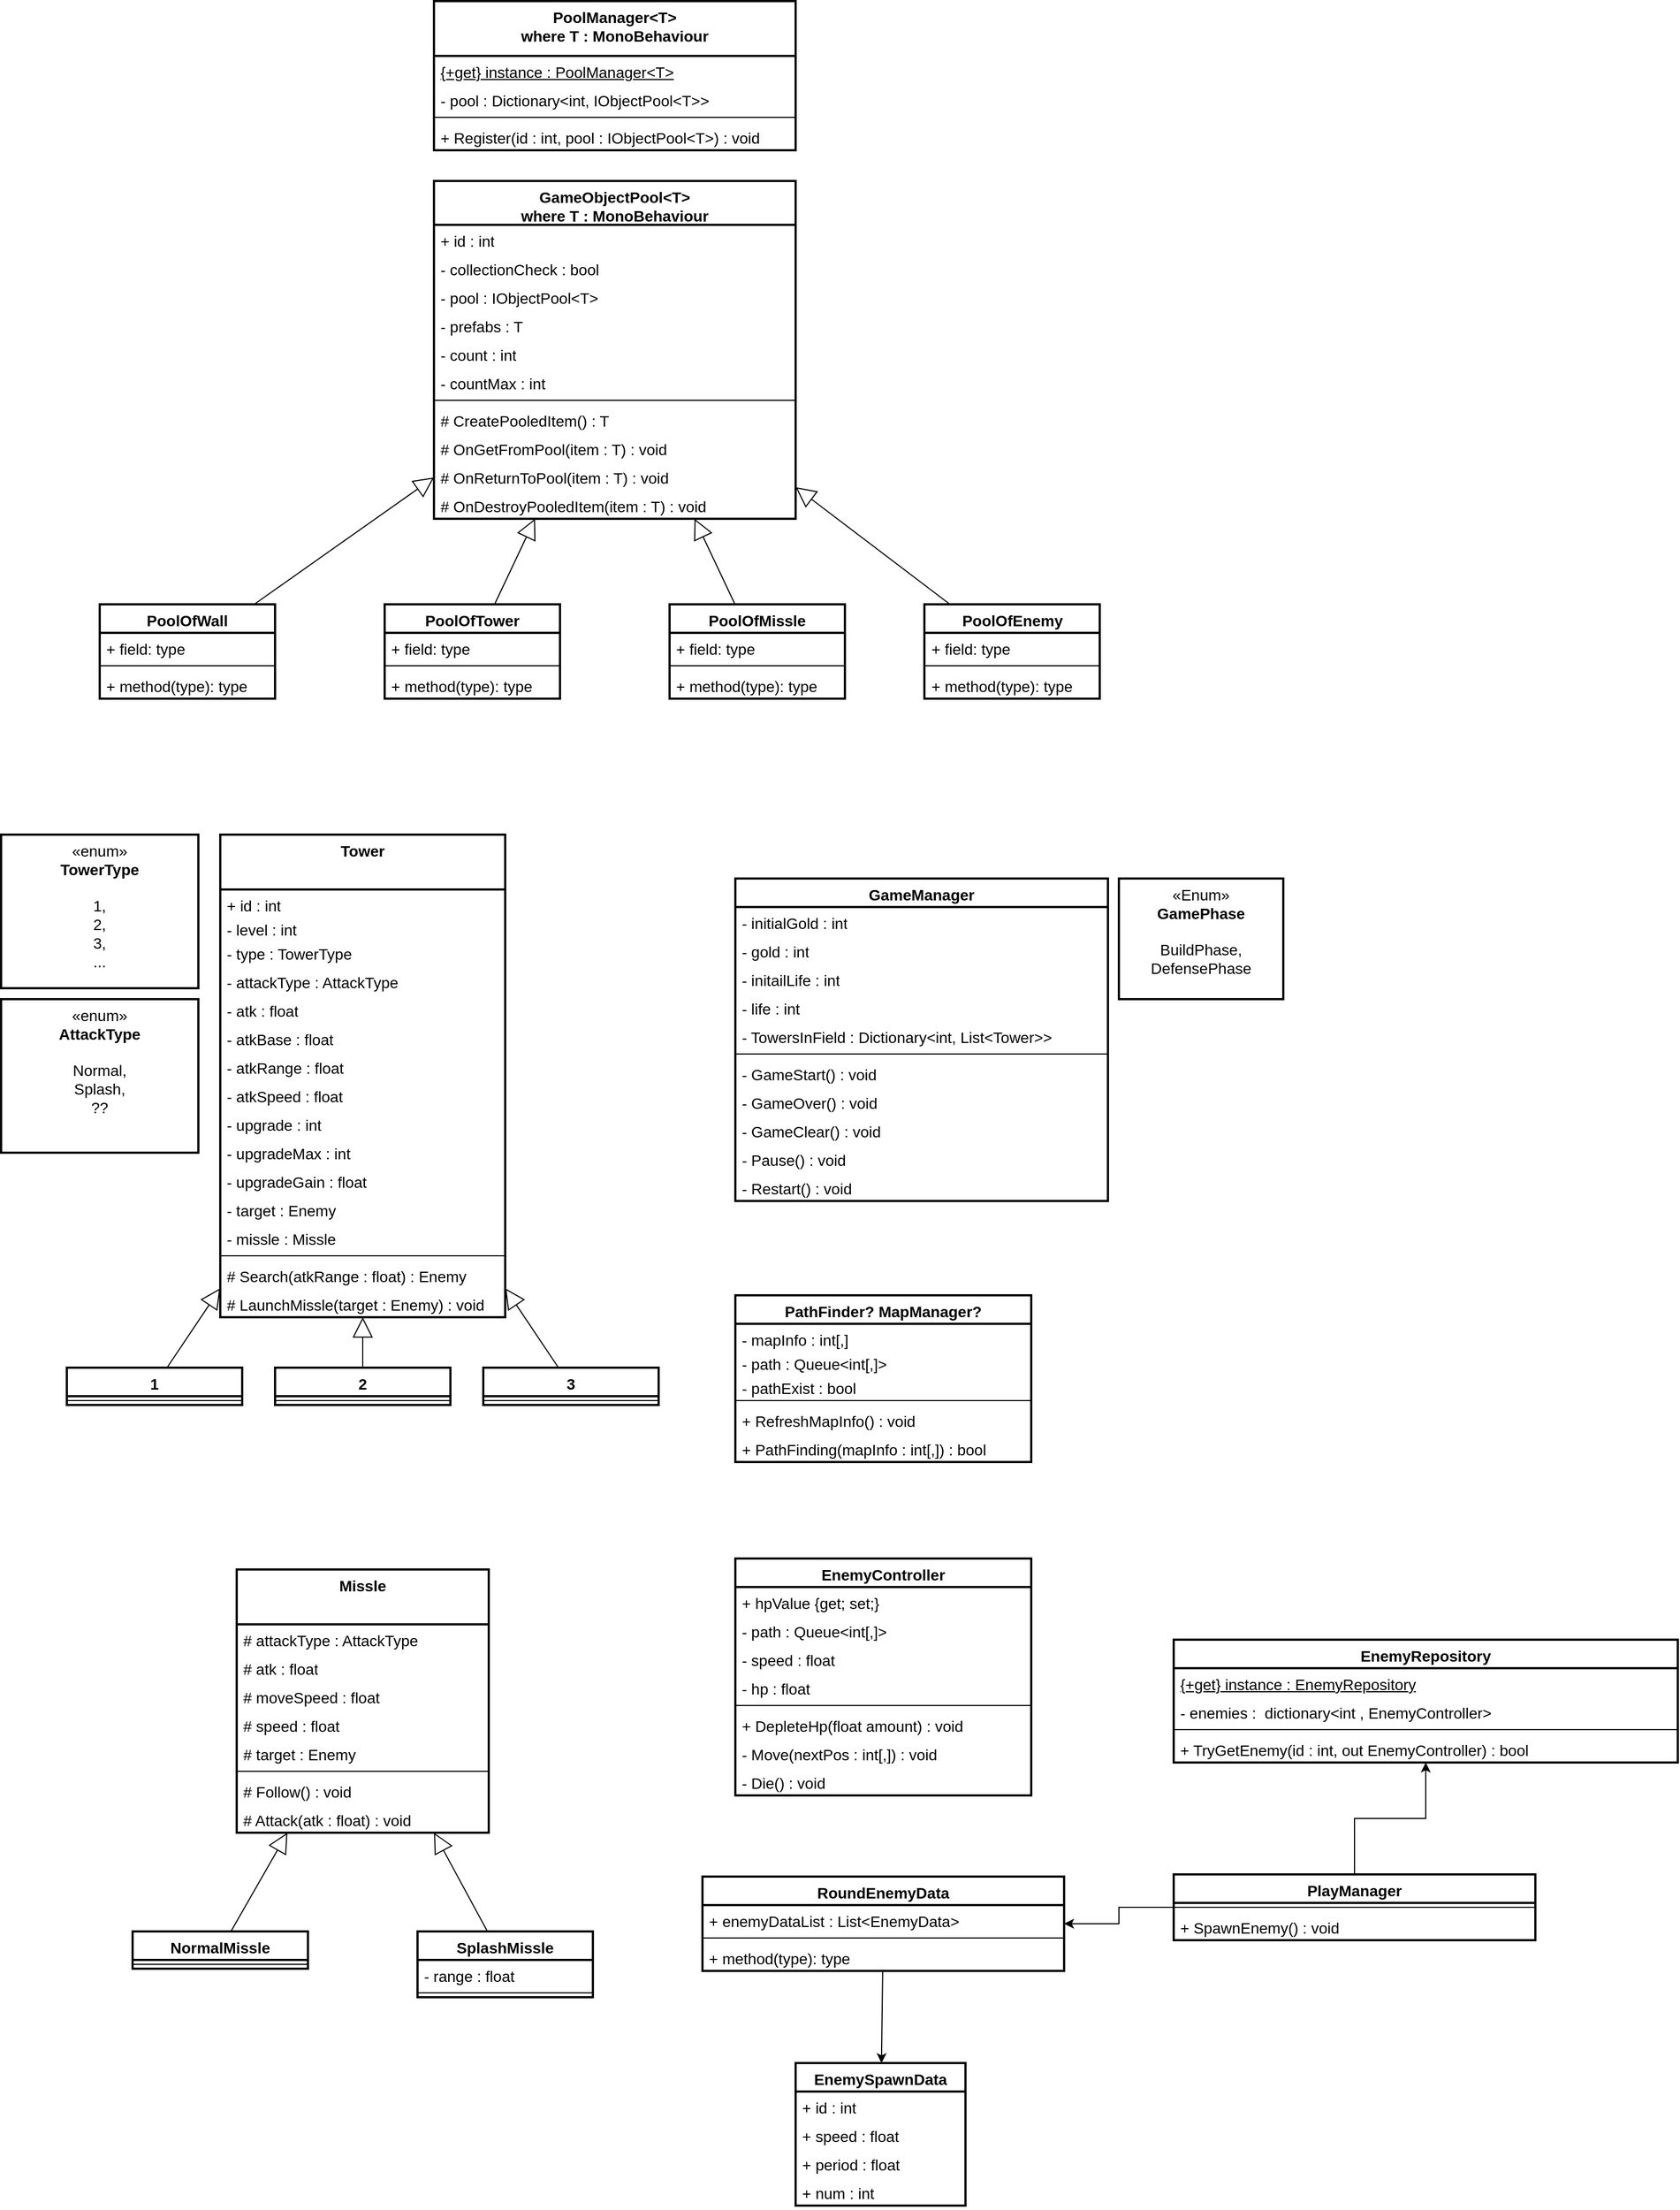 <mxfile version="22.0.3" type="device" pages="2">
  <diagram name="페이지-1" id="D57Rc6TfMnEeDpuV9hIH">
    <mxGraphModel dx="1480" dy="2172" grid="1" gridSize="10" guides="1" tooltips="1" connect="1" arrows="1" fold="1" page="1" pageScale="1" pageWidth="827" pageHeight="1169" math="0" shadow="0">
      <root>
        <mxCell id="0" />
        <mxCell id="1" parent="0" />
        <mxCell id="Go99mi-lMQuyiL-y5bwb-4" value="Tower" style="swimlane;fontStyle=1;align=center;verticalAlign=top;childLayout=stackLayout;horizontal=1;startSize=50;horizontalStack=0;resizeParent=1;resizeParentMax=0;resizeLast=0;collapsible=1;marginBottom=0;whiteSpace=wrap;html=1;fillStyle=auto;strokeColor=default;strokeWidth=2;spacingTop=0;spacingBottom=0;spacing=2;fontFamily=Helvetica;fontSize=14;fontColor=default;fillColor=default;" parent="1" vertex="1">
          <mxGeometry x="250" y="40" width="260" height="440" as="geometry">
            <mxRectangle x="250" y="150" width="80" height="30" as="alternateBounds" />
          </mxGeometry>
        </mxCell>
        <mxCell id="gAw4fXE5N5joj9is8AC2-28" value="+ id : int" style="text;strokeColor=none;fillColor=none;align=left;verticalAlign=top;spacingLeft=4;spacingRight=4;overflow=hidden;rotatable=0;points=[[0,0.5],[1,0.5]];portConstraint=eastwest;whiteSpace=wrap;html=1;fontSize=14;fontFamily=Helvetica;fontColor=default;" parent="Go99mi-lMQuyiL-y5bwb-4" vertex="1">
          <mxGeometry y="50" width="260" height="22" as="geometry" />
        </mxCell>
        <mxCell id="Go99mi-lMQuyiL-y5bwb-26" value="- level : int" style="text;strokeColor=none;fillColor=none;align=left;verticalAlign=top;spacingLeft=4;spacingRight=4;overflow=hidden;rotatable=0;points=[[0,0.5],[1,0.5]];portConstraint=eastwest;whiteSpace=wrap;html=1;fontSize=14;fontFamily=Helvetica;fontColor=default;" parent="Go99mi-lMQuyiL-y5bwb-4" vertex="1">
          <mxGeometry y="72" width="260" height="22" as="geometry" />
        </mxCell>
        <mxCell id="Go99mi-lMQuyiL-y5bwb-33" value="- type : TowerType" style="text;strokeColor=none;fillColor=none;align=left;verticalAlign=top;spacingLeft=4;spacingRight=4;overflow=hidden;rotatable=0;points=[[0,0.5],[1,0.5]];portConstraint=eastwest;whiteSpace=wrap;html=1;fontSize=14;fontFamily=Helvetica;fontColor=default;" parent="Go99mi-lMQuyiL-y5bwb-4" vertex="1">
          <mxGeometry y="94" width="260" height="26" as="geometry" />
        </mxCell>
        <mxCell id="gAw4fXE5N5joj9is8AC2-29" value="- attackType : AttackType" style="text;strokeColor=none;fillColor=none;align=left;verticalAlign=top;spacingLeft=4;spacingRight=4;overflow=hidden;rotatable=0;points=[[0,0.5],[1,0.5]];portConstraint=eastwest;whiteSpace=wrap;html=1;fontSize=14;fontFamily=Helvetica;fontColor=default;" parent="Go99mi-lMQuyiL-y5bwb-4" vertex="1">
          <mxGeometry y="120" width="260" height="26" as="geometry" />
        </mxCell>
        <mxCell id="ih3u81n8QJZLHluAccd9-49" value="- atk : float" style="text;strokeColor=none;fillColor=none;align=left;verticalAlign=top;spacingLeft=4;spacingRight=4;overflow=hidden;rotatable=0;points=[[0,0.5],[1,0.5]];portConstraint=eastwest;whiteSpace=wrap;html=1;fontSize=14;fontFamily=Helvetica;fontColor=default;" vertex="1" parent="Go99mi-lMQuyiL-y5bwb-4">
          <mxGeometry y="146" width="260" height="26" as="geometry" />
        </mxCell>
        <mxCell id="Go99mi-lMQuyiL-y5bwb-5" value="- atkBase : float" style="text;strokeColor=none;fillColor=none;align=left;verticalAlign=top;spacingLeft=4;spacingRight=4;overflow=hidden;rotatable=0;points=[[0,0.5],[1,0.5]];portConstraint=eastwest;whiteSpace=wrap;html=1;fontSize=14;fontFamily=Helvetica;fontColor=default;" parent="Go99mi-lMQuyiL-y5bwb-4" vertex="1">
          <mxGeometry y="172" width="260" height="26" as="geometry" />
        </mxCell>
        <mxCell id="Go99mi-lMQuyiL-y5bwb-8" value="- atkRange : float" style="text;strokeColor=none;fillColor=none;align=left;verticalAlign=top;spacingLeft=4;spacingRight=4;overflow=hidden;rotatable=0;points=[[0,0.5],[1,0.5]];portConstraint=eastwest;whiteSpace=wrap;html=1;fontSize=14;fontFamily=Helvetica;fontColor=default;" parent="Go99mi-lMQuyiL-y5bwb-4" vertex="1">
          <mxGeometry y="198" width="260" height="26" as="geometry" />
        </mxCell>
        <mxCell id="Go99mi-lMQuyiL-y5bwb-9" value="- atkSpeed : float" style="text;strokeColor=none;fillColor=none;align=left;verticalAlign=top;spacingLeft=4;spacingRight=4;overflow=hidden;rotatable=0;points=[[0,0.5],[1,0.5]];portConstraint=eastwest;whiteSpace=wrap;html=1;fontSize=14;fontFamily=Helvetica;fontColor=default;" parent="Go99mi-lMQuyiL-y5bwb-4" vertex="1">
          <mxGeometry y="224" width="260" height="26" as="geometry" />
        </mxCell>
        <mxCell id="Go99mi-lMQuyiL-y5bwb-46" value="- upgrade : int" style="text;strokeColor=none;fillColor=none;align=left;verticalAlign=top;spacingLeft=4;spacingRight=4;overflow=hidden;rotatable=0;points=[[0,0.5],[1,0.5]];portConstraint=eastwest;whiteSpace=wrap;html=1;fontSize=14;fontFamily=Helvetica;fontColor=default;" parent="Go99mi-lMQuyiL-y5bwb-4" vertex="1">
          <mxGeometry y="250" width="260" height="26" as="geometry" />
        </mxCell>
        <mxCell id="Go99mi-lMQuyiL-y5bwb-47" value="- upgradeMax : int" style="text;strokeColor=none;fillColor=none;align=left;verticalAlign=top;spacingLeft=4;spacingRight=4;overflow=hidden;rotatable=0;points=[[0,0.5],[1,0.5]];portConstraint=eastwest;whiteSpace=wrap;html=1;fontSize=14;fontFamily=Helvetica;fontColor=default;" parent="Go99mi-lMQuyiL-y5bwb-4" vertex="1">
          <mxGeometry y="276" width="260" height="26" as="geometry" />
        </mxCell>
        <mxCell id="ih3u81n8QJZLHluAccd9-48" value="- upgradeGain : float" style="text;strokeColor=none;fillColor=none;align=left;verticalAlign=top;spacingLeft=4;spacingRight=4;overflow=hidden;rotatable=0;points=[[0,0.5],[1,0.5]];portConstraint=eastwest;whiteSpace=wrap;html=1;fontSize=14;fontFamily=Helvetica;fontColor=default;" vertex="1" parent="Go99mi-lMQuyiL-y5bwb-4">
          <mxGeometry y="302" width="260" height="26" as="geometry" />
        </mxCell>
        <mxCell id="Go99mi-lMQuyiL-y5bwb-17" value="- target : Enemy" style="text;strokeColor=none;fillColor=none;align=left;verticalAlign=top;spacingLeft=4;spacingRight=4;overflow=hidden;rotatable=0;points=[[0,0.5],[1,0.5]];portConstraint=eastwest;whiteSpace=wrap;html=1;fontSize=14;fontFamily=Helvetica;fontColor=default;" parent="Go99mi-lMQuyiL-y5bwb-4" vertex="1">
          <mxGeometry y="328" width="260" height="26" as="geometry" />
        </mxCell>
        <mxCell id="Go99mi-lMQuyiL-y5bwb-19" value="- missle : Missle" style="text;strokeColor=none;fillColor=none;align=left;verticalAlign=top;spacingLeft=4;spacingRight=4;overflow=hidden;rotatable=0;points=[[0,0.5],[1,0.5]];portConstraint=eastwest;whiteSpace=wrap;html=1;fontSize=14;fontFamily=Helvetica;fontColor=default;" parent="Go99mi-lMQuyiL-y5bwb-4" vertex="1">
          <mxGeometry y="354" width="260" height="26" as="geometry" />
        </mxCell>
        <mxCell id="Go99mi-lMQuyiL-y5bwb-6" value="" style="line;strokeWidth=1;fillColor=none;align=left;verticalAlign=middle;spacingTop=-1;spacingLeft=3;spacingRight=3;rotatable=0;labelPosition=right;points=[];portConstraint=eastwest;strokeColor=inherit;fillStyle=auto;spacingBottom=0;spacing=2;fontFamily=Helvetica;fontSize=14;fontColor=default;html=1;" parent="Go99mi-lMQuyiL-y5bwb-4" vertex="1">
          <mxGeometry y="380" width="260" height="8" as="geometry" />
        </mxCell>
        <mxCell id="Go99mi-lMQuyiL-y5bwb-11" value="# Search(atkRange : float) : Enemy" style="text;strokeColor=none;fillColor=none;align=left;verticalAlign=top;spacingLeft=4;spacingRight=4;overflow=hidden;rotatable=0;points=[[0,0.5],[1,0.5]];portConstraint=eastwest;whiteSpace=wrap;html=1;fontSize=14;fontFamily=Helvetica;fontColor=default;" parent="Go99mi-lMQuyiL-y5bwb-4" vertex="1">
          <mxGeometry y="388" width="260" height="26" as="geometry" />
        </mxCell>
        <mxCell id="Go99mi-lMQuyiL-y5bwb-7" value="# LaunchMissle(target : Enemy) : void" style="text;strokeColor=none;fillColor=none;align=left;verticalAlign=top;spacingLeft=4;spacingRight=4;overflow=hidden;rotatable=0;points=[[0,0.5],[1,0.5]];portConstraint=eastwest;whiteSpace=wrap;html=1;fontSize=14;fontFamily=Helvetica;fontColor=default;" parent="Go99mi-lMQuyiL-y5bwb-4" vertex="1">
          <mxGeometry y="414" width="260" height="26" as="geometry" />
        </mxCell>
        <mxCell id="Go99mi-lMQuyiL-y5bwb-12" value="Missle" style="swimlane;fontStyle=1;align=center;verticalAlign=top;childLayout=stackLayout;horizontal=1;startSize=50;horizontalStack=0;resizeParent=1;resizeParentMax=0;resizeLast=0;collapsible=1;marginBottom=0;whiteSpace=wrap;html=1;fillStyle=auto;strokeColor=default;strokeWidth=2;spacingTop=0;spacingBottom=0;spacing=2;fontFamily=Helvetica;fontSize=14;fontColor=default;fillColor=default;" parent="1" vertex="1">
          <mxGeometry x="265" y="710" width="230" height="240" as="geometry">
            <mxRectangle x="550" y="150" width="80" height="30" as="alternateBounds" />
          </mxGeometry>
        </mxCell>
        <mxCell id="Go99mi-lMQuyiL-y5bwb-32" value="# attackType : AttackType" style="text;strokeColor=none;fillColor=none;align=left;verticalAlign=top;spacingLeft=4;spacingRight=4;overflow=hidden;rotatable=0;points=[[0,0.5],[1,0.5]];portConstraint=eastwest;whiteSpace=wrap;html=1;fontSize=14;fontFamily=Helvetica;fontColor=default;" parent="Go99mi-lMQuyiL-y5bwb-12" vertex="1">
          <mxGeometry y="50" width="230" height="26" as="geometry" />
        </mxCell>
        <mxCell id="Go99mi-lMQuyiL-y5bwb-59" value="# atk : float" style="text;strokeColor=none;fillColor=none;align=left;verticalAlign=top;spacingLeft=4;spacingRight=4;overflow=hidden;rotatable=0;points=[[0,0.5],[1,0.5]];portConstraint=eastwest;whiteSpace=wrap;html=1;fontSize=14;fontFamily=Helvetica;fontColor=default;" parent="Go99mi-lMQuyiL-y5bwb-12" vertex="1">
          <mxGeometry y="76" width="230" height="26" as="geometry" />
        </mxCell>
        <mxCell id="Go99mi-lMQuyiL-y5bwb-13" value="# moveSpeed : float" style="text;strokeColor=none;fillColor=none;align=left;verticalAlign=top;spacingLeft=4;spacingRight=4;overflow=hidden;rotatable=0;points=[[0,0.5],[1,0.5]];portConstraint=eastwest;whiteSpace=wrap;html=1;fontSize=14;fontFamily=Helvetica;fontColor=default;" parent="Go99mi-lMQuyiL-y5bwb-12" vertex="1">
          <mxGeometry y="102" width="230" height="26" as="geometry" />
        </mxCell>
        <mxCell id="Go99mi-lMQuyiL-y5bwb-16" value="# speed : float" style="text;strokeColor=none;fillColor=none;align=left;verticalAlign=top;spacingLeft=4;spacingRight=4;overflow=hidden;rotatable=0;points=[[0,0.5],[1,0.5]];portConstraint=eastwest;whiteSpace=wrap;html=1;fontSize=14;fontFamily=Helvetica;fontColor=default;" parent="Go99mi-lMQuyiL-y5bwb-12" vertex="1">
          <mxGeometry y="128" width="230" height="26" as="geometry" />
        </mxCell>
        <mxCell id="Go99mi-lMQuyiL-y5bwb-18" value="# target : Enemy" style="text;strokeColor=none;fillColor=none;align=left;verticalAlign=top;spacingLeft=4;spacingRight=4;overflow=hidden;rotatable=0;points=[[0,0.5],[1,0.5]];portConstraint=eastwest;whiteSpace=wrap;html=1;fontSize=14;fontFamily=Helvetica;fontColor=default;" parent="Go99mi-lMQuyiL-y5bwb-12" vertex="1">
          <mxGeometry y="154" width="230" height="26" as="geometry" />
        </mxCell>
        <mxCell id="Go99mi-lMQuyiL-y5bwb-14" value="" style="line;strokeWidth=1;fillColor=none;align=left;verticalAlign=middle;spacingTop=-1;spacingLeft=3;spacingRight=3;rotatable=0;labelPosition=right;points=[];portConstraint=eastwest;strokeColor=inherit;fillStyle=auto;spacingBottom=0;spacing=2;fontFamily=Helvetica;fontSize=14;fontColor=default;html=1;" parent="Go99mi-lMQuyiL-y5bwb-12" vertex="1">
          <mxGeometry y="180" width="230" height="8" as="geometry" />
        </mxCell>
        <mxCell id="Go99mi-lMQuyiL-y5bwb-15" value="# Follow() : void" style="text;strokeColor=none;fillColor=none;align=left;verticalAlign=top;spacingLeft=4;spacingRight=4;overflow=hidden;rotatable=0;points=[[0,0.5],[1,0.5]];portConstraint=eastwest;whiteSpace=wrap;html=1;fontSize=14;fontFamily=Helvetica;fontColor=default;" parent="Go99mi-lMQuyiL-y5bwb-12" vertex="1">
          <mxGeometry y="188" width="230" height="26" as="geometry" />
        </mxCell>
        <mxCell id="Go99mi-lMQuyiL-y5bwb-53" value="# Attack(atk : float) : void" style="text;strokeColor=none;fillColor=none;align=left;verticalAlign=top;spacingLeft=4;spacingRight=4;overflow=hidden;rotatable=0;points=[[0,0.5],[1,0.5]];portConstraint=eastwest;whiteSpace=wrap;html=1;fontSize=14;fontFamily=Helvetica;fontColor=default;" parent="Go99mi-lMQuyiL-y5bwb-12" vertex="1">
          <mxGeometry y="214" width="230" height="26" as="geometry" />
        </mxCell>
        <mxCell id="Go99mi-lMQuyiL-y5bwb-22" value="«enum»&lt;br&gt;&lt;b&gt;TowerType&lt;/b&gt;&lt;br&gt;&lt;br&gt;1,&lt;br&gt;2,&lt;br&gt;3,&lt;br&gt;..." style="html=1;whiteSpace=wrap;fillStyle=auto;strokeColor=default;strokeWidth=2;align=center;verticalAlign=top;spacingTop=0;spacingBottom=0;spacing=2;fontFamily=Helvetica;fontSize=14;fontColor=default;fillColor=default;" parent="1" vertex="1">
          <mxGeometry x="50" y="40" width="180" height="140" as="geometry" />
        </mxCell>
        <mxCell id="Go99mi-lMQuyiL-y5bwb-27" value="EnemyController" style="swimlane;fontStyle=1;align=center;verticalAlign=top;childLayout=stackLayout;horizontal=1;startSize=26;horizontalStack=0;resizeParent=1;resizeParentMax=0;resizeLast=0;collapsible=1;marginBottom=0;whiteSpace=wrap;html=1;fillStyle=auto;strokeColor=default;strokeWidth=2;spacingTop=0;spacingBottom=0;spacing=2;fontFamily=Helvetica;fontSize=14;fontColor=default;fillColor=default;" parent="1" vertex="1">
          <mxGeometry x="720" y="700" width="270" height="216" as="geometry" />
        </mxCell>
        <mxCell id="gAw4fXE5N5joj9is8AC2-31" value="+ hpValue {get; set;}" style="text;strokeColor=none;fillColor=none;align=left;verticalAlign=top;spacingLeft=4;spacingRight=4;overflow=hidden;rotatable=0;points=[[0,0.5],[1,0.5]];portConstraint=eastwest;whiteSpace=wrap;html=1;fontSize=14;fontFamily=Helvetica;fontColor=default;" parent="Go99mi-lMQuyiL-y5bwb-27" vertex="1">
          <mxGeometry y="26" width="270" height="26" as="geometry" />
        </mxCell>
        <mxCell id="Go99mi-lMQuyiL-y5bwb-28" value="- path : Queue&amp;lt;int[,]&amp;gt;" style="text;strokeColor=none;fillColor=none;align=left;verticalAlign=top;spacingLeft=4;spacingRight=4;overflow=hidden;rotatable=0;points=[[0,0.5],[1,0.5]];portConstraint=eastwest;whiteSpace=wrap;html=1;fontSize=14;fontFamily=Helvetica;fontColor=default;" parent="Go99mi-lMQuyiL-y5bwb-27" vertex="1">
          <mxGeometry y="52" width="270" height="26" as="geometry" />
        </mxCell>
        <mxCell id="Go99mi-lMQuyiL-y5bwb-52" value="- speed : float" style="text;strokeColor=none;fillColor=none;align=left;verticalAlign=top;spacingLeft=4;spacingRight=4;overflow=hidden;rotatable=0;points=[[0,0.5],[1,0.5]];portConstraint=eastwest;whiteSpace=wrap;html=1;fontSize=14;fontFamily=Helvetica;fontColor=default;" parent="Go99mi-lMQuyiL-y5bwb-27" vertex="1">
          <mxGeometry y="78" width="270" height="26" as="geometry" />
        </mxCell>
        <mxCell id="gAw4fXE5N5joj9is8AC2-1" value="- hp : float" style="text;strokeColor=none;fillColor=none;align=left;verticalAlign=top;spacingLeft=4;spacingRight=4;overflow=hidden;rotatable=0;points=[[0,0.5],[1,0.5]];portConstraint=eastwest;whiteSpace=wrap;html=1;fontSize=14;fontFamily=Helvetica;fontColor=default;" parent="Go99mi-lMQuyiL-y5bwb-27" vertex="1">
          <mxGeometry y="104" width="270" height="26" as="geometry" />
        </mxCell>
        <mxCell id="Go99mi-lMQuyiL-y5bwb-29" value="" style="line;strokeWidth=1;fillColor=none;align=left;verticalAlign=middle;spacingTop=-1;spacingLeft=3;spacingRight=3;rotatable=0;labelPosition=right;points=[];portConstraint=eastwest;strokeColor=inherit;fillStyle=auto;spacingBottom=0;spacing=2;fontFamily=Helvetica;fontSize=14;fontColor=default;html=1;" parent="Go99mi-lMQuyiL-y5bwb-27" vertex="1">
          <mxGeometry y="130" width="270" height="8" as="geometry" />
        </mxCell>
        <mxCell id="gAw4fXE5N5joj9is8AC2-2" value="+ DepleteHp(float amount) : void" style="text;strokeColor=none;fillColor=none;align=left;verticalAlign=top;spacingLeft=4;spacingRight=4;overflow=hidden;rotatable=0;points=[[0,0.5],[1,0.5]];portConstraint=eastwest;whiteSpace=wrap;html=1;fontSize=14;fontFamily=Helvetica;fontColor=default;" parent="Go99mi-lMQuyiL-y5bwb-27" vertex="1">
          <mxGeometry y="138" width="270" height="26" as="geometry" />
        </mxCell>
        <mxCell id="Go99mi-lMQuyiL-y5bwb-30" value="- Move(nextPos : int[,]) : void" style="text;strokeColor=none;fillColor=none;align=left;verticalAlign=top;spacingLeft=4;spacingRight=4;overflow=hidden;rotatable=0;points=[[0,0.5],[1,0.5]];portConstraint=eastwest;whiteSpace=wrap;html=1;fontSize=14;fontFamily=Helvetica;fontColor=default;" parent="Go99mi-lMQuyiL-y5bwb-27" vertex="1">
          <mxGeometry y="164" width="270" height="26" as="geometry" />
        </mxCell>
        <mxCell id="Go99mi-lMQuyiL-y5bwb-79" value="- Die() : void" style="text;strokeColor=none;fillColor=none;align=left;verticalAlign=top;spacingLeft=4;spacingRight=4;overflow=hidden;rotatable=0;points=[[0,0.5],[1,0.5]];portConstraint=eastwest;whiteSpace=wrap;html=1;fontSize=14;fontFamily=Helvetica;fontColor=default;" parent="Go99mi-lMQuyiL-y5bwb-27" vertex="1">
          <mxGeometry y="190" width="270" height="26" as="geometry" />
        </mxCell>
        <mxCell id="Go99mi-lMQuyiL-y5bwb-31" value="«enum»&lt;br&gt;&lt;b&gt;AttackType&lt;/b&gt;&lt;br&gt;&lt;br&gt;Normal,&lt;br&gt;Splash,&lt;br&gt;??" style="html=1;whiteSpace=wrap;fillStyle=auto;strokeColor=default;strokeWidth=2;align=center;verticalAlign=top;spacingTop=0;spacingBottom=0;spacing=2;fontFamily=Helvetica;fontSize=14;fontColor=default;fillColor=default;" parent="1" vertex="1">
          <mxGeometry x="50" y="190" width="180" height="140" as="geometry" />
        </mxCell>
        <mxCell id="Go99mi-lMQuyiL-y5bwb-34" value="PathFinder? MapManager?" style="swimlane;fontStyle=1;align=center;verticalAlign=top;childLayout=stackLayout;horizontal=1;startSize=26;horizontalStack=0;resizeParent=1;resizeParentMax=0;resizeLast=0;collapsible=1;marginBottom=0;whiteSpace=wrap;html=1;fillStyle=auto;strokeColor=default;strokeWidth=2;spacingTop=0;spacingBottom=0;spacing=2;fontFamily=Helvetica;fontSize=14;fontColor=default;fillColor=default;" parent="1" vertex="1">
          <mxGeometry x="720" y="460" width="270" height="152" as="geometry" />
        </mxCell>
        <mxCell id="Go99mi-lMQuyiL-y5bwb-35" value="- mapInfo : int[,]" style="text;strokeColor=none;fillColor=none;align=left;verticalAlign=top;spacingLeft=4;spacingRight=4;overflow=hidden;rotatable=0;points=[[0,0.5],[1,0.5]];portConstraint=eastwest;whiteSpace=wrap;html=1;fontSize=14;fontFamily=Helvetica;fontColor=default;" parent="Go99mi-lMQuyiL-y5bwb-34" vertex="1">
          <mxGeometry y="26" width="270" height="22" as="geometry" />
        </mxCell>
        <mxCell id="Go99mi-lMQuyiL-y5bwb-38" value="- path : Queue&amp;lt;int[,]&amp;gt;" style="text;strokeColor=none;fillColor=none;align=left;verticalAlign=top;spacingLeft=4;spacingRight=4;overflow=hidden;rotatable=0;points=[[0,0.5],[1,0.5]];portConstraint=eastwest;whiteSpace=wrap;html=1;fontSize=14;fontFamily=Helvetica;fontColor=default;" parent="Go99mi-lMQuyiL-y5bwb-34" vertex="1">
          <mxGeometry y="48" width="270" height="22" as="geometry" />
        </mxCell>
        <mxCell id="CXPf305uMmjGuQBSl9Ul-1" value="- pathExist : bool" style="text;strokeColor=none;fillColor=none;align=left;verticalAlign=top;spacingLeft=4;spacingRight=4;overflow=hidden;rotatable=0;points=[[0,0.5],[1,0.5]];portConstraint=eastwest;whiteSpace=wrap;html=1;fontSize=14;fontFamily=Helvetica;fontColor=default;" parent="Go99mi-lMQuyiL-y5bwb-34" vertex="1">
          <mxGeometry y="70" width="270" height="22" as="geometry" />
        </mxCell>
        <mxCell id="Go99mi-lMQuyiL-y5bwb-36" value="" style="line;strokeWidth=1;fillColor=none;align=left;verticalAlign=middle;spacingTop=-1;spacingLeft=3;spacingRight=3;rotatable=0;labelPosition=right;points=[];portConstraint=eastwest;strokeColor=inherit;fillStyle=auto;spacingBottom=0;spacing=2;fontFamily=Helvetica;fontSize=14;fontColor=default;html=1;" parent="Go99mi-lMQuyiL-y5bwb-34" vertex="1">
          <mxGeometry y="92" width="270" height="8" as="geometry" />
        </mxCell>
        <mxCell id="Go99mi-lMQuyiL-y5bwb-37" value="+ RefreshMapInfo() : void" style="text;strokeColor=none;fillColor=none;align=left;verticalAlign=top;spacingLeft=4;spacingRight=4;overflow=hidden;rotatable=0;points=[[0,0.5],[1,0.5]];portConstraint=eastwest;whiteSpace=wrap;html=1;fontSize=14;fontFamily=Helvetica;fontColor=default;" parent="Go99mi-lMQuyiL-y5bwb-34" vertex="1">
          <mxGeometry y="100" width="270" height="26" as="geometry" />
        </mxCell>
        <mxCell id="Go99mi-lMQuyiL-y5bwb-48" value="+ PathFinding(mapInfo : int[,]) : bool" style="text;strokeColor=none;fillColor=none;align=left;verticalAlign=top;spacingLeft=4;spacingRight=4;overflow=hidden;rotatable=0;points=[[0,0.5],[1,0.5]];portConstraint=eastwest;whiteSpace=wrap;html=1;fontSize=14;fontFamily=Helvetica;fontColor=default;" parent="Go99mi-lMQuyiL-y5bwb-34" vertex="1">
          <mxGeometry y="126" width="270" height="26" as="geometry" />
        </mxCell>
        <mxCell id="Go99mi-lMQuyiL-y5bwb-40" value="GameManager" style="swimlane;fontStyle=1;align=center;verticalAlign=top;childLayout=stackLayout;horizontal=1;startSize=26;horizontalStack=0;resizeParent=1;resizeParentMax=0;resizeLast=0;collapsible=1;marginBottom=0;whiteSpace=wrap;html=1;fillStyle=auto;strokeColor=default;strokeWidth=2;spacingTop=0;spacingBottom=0;spacing=2;fontFamily=Helvetica;fontSize=14;fontColor=default;fillColor=default;" parent="1" vertex="1">
          <mxGeometry x="720" y="80" width="340" height="294" as="geometry" />
        </mxCell>
        <mxCell id="Go99mi-lMQuyiL-y5bwb-45" value="- initialGold : int" style="text;strokeColor=none;fillColor=none;align=left;verticalAlign=top;spacingLeft=4;spacingRight=4;overflow=hidden;rotatable=0;points=[[0,0.5],[1,0.5]];portConstraint=eastwest;whiteSpace=wrap;html=1;fontSize=14;fontFamily=Helvetica;fontColor=default;" parent="Go99mi-lMQuyiL-y5bwb-40" vertex="1">
          <mxGeometry y="26" width="340" height="26" as="geometry" />
        </mxCell>
        <mxCell id="Go99mi-lMQuyiL-y5bwb-55" value="- gold : int" style="text;strokeColor=none;fillColor=none;align=left;verticalAlign=top;spacingLeft=4;spacingRight=4;overflow=hidden;rotatable=0;points=[[0,0.5],[1,0.5]];portConstraint=eastwest;whiteSpace=wrap;html=1;fontSize=14;fontFamily=Helvetica;fontColor=default;" parent="Go99mi-lMQuyiL-y5bwb-40" vertex="1">
          <mxGeometry y="52" width="340" height="26" as="geometry" />
        </mxCell>
        <mxCell id="FlKm15L6QkQzubuS4Vc--1" value="- initailLife : int" style="text;strokeColor=none;fillColor=none;align=left;verticalAlign=top;spacingLeft=4;spacingRight=4;overflow=hidden;rotatable=0;points=[[0,0.5],[1,0.5]];portConstraint=eastwest;whiteSpace=wrap;html=1;fontSize=14;fontFamily=Helvetica;fontColor=default;" parent="Go99mi-lMQuyiL-y5bwb-40" vertex="1">
          <mxGeometry y="78" width="340" height="26" as="geometry" />
        </mxCell>
        <mxCell id="FlKm15L6QkQzubuS4Vc--2" value="- life : int" style="text;strokeColor=none;fillColor=none;align=left;verticalAlign=top;spacingLeft=4;spacingRight=4;overflow=hidden;rotatable=0;points=[[0,0.5],[1,0.5]];portConstraint=eastwest;whiteSpace=wrap;html=1;fontSize=14;fontFamily=Helvetica;fontColor=default;" parent="Go99mi-lMQuyiL-y5bwb-40" vertex="1">
          <mxGeometry y="104" width="340" height="26" as="geometry" />
        </mxCell>
        <mxCell id="gAw4fXE5N5joj9is8AC2-27" value="- TowersInField : Dictionary&amp;lt;int, List&amp;lt;Tower&amp;gt;&amp;gt;" style="text;strokeColor=none;fillColor=none;align=left;verticalAlign=top;spacingLeft=4;spacingRight=4;overflow=hidden;rotatable=0;points=[[0,0.5],[1,0.5]];portConstraint=eastwest;whiteSpace=wrap;html=1;fontSize=14;fontFamily=Helvetica;fontColor=default;" parent="Go99mi-lMQuyiL-y5bwb-40" vertex="1">
          <mxGeometry y="130" width="340" height="26" as="geometry" />
        </mxCell>
        <mxCell id="Go99mi-lMQuyiL-y5bwb-42" value="" style="line;strokeWidth=1;fillColor=none;align=left;verticalAlign=middle;spacingTop=-1;spacingLeft=3;spacingRight=3;rotatable=0;labelPosition=right;points=[];portConstraint=eastwest;strokeColor=inherit;fillStyle=auto;spacingBottom=0;spacing=2;fontFamily=Helvetica;fontSize=14;fontColor=default;html=1;" parent="Go99mi-lMQuyiL-y5bwb-40" vertex="1">
          <mxGeometry y="156" width="340" height="8" as="geometry" />
        </mxCell>
        <mxCell id="Go99mi-lMQuyiL-y5bwb-43" value="- GameStart() : void" style="text;strokeColor=none;fillColor=none;align=left;verticalAlign=top;spacingLeft=4;spacingRight=4;overflow=hidden;rotatable=0;points=[[0,0.5],[1,0.5]];portConstraint=eastwest;whiteSpace=wrap;html=1;fontSize=14;fontFamily=Helvetica;fontColor=default;" parent="Go99mi-lMQuyiL-y5bwb-40" vertex="1">
          <mxGeometry y="164" width="340" height="26" as="geometry" />
        </mxCell>
        <mxCell id="Go99mi-lMQuyiL-y5bwb-49" value="- GameOver() : void" style="text;strokeColor=none;fillColor=none;align=left;verticalAlign=top;spacingLeft=4;spacingRight=4;overflow=hidden;rotatable=0;points=[[0,0.5],[1,0.5]];portConstraint=eastwest;whiteSpace=wrap;html=1;fontSize=14;fontFamily=Helvetica;fontColor=default;" parent="Go99mi-lMQuyiL-y5bwb-40" vertex="1">
          <mxGeometry y="190" width="340" height="26" as="geometry" />
        </mxCell>
        <mxCell id="Go99mi-lMQuyiL-y5bwb-50" value="- GameClear() : void" style="text;strokeColor=none;fillColor=none;align=left;verticalAlign=top;spacingLeft=4;spacingRight=4;overflow=hidden;rotatable=0;points=[[0,0.5],[1,0.5]];portConstraint=eastwest;whiteSpace=wrap;html=1;fontSize=14;fontFamily=Helvetica;fontColor=default;" parent="Go99mi-lMQuyiL-y5bwb-40" vertex="1">
          <mxGeometry y="216" width="340" height="26" as="geometry" />
        </mxCell>
        <mxCell id="Go99mi-lMQuyiL-y5bwb-65" value="- Pause() : void" style="text;strokeColor=none;fillColor=none;align=left;verticalAlign=top;spacingLeft=4;spacingRight=4;overflow=hidden;rotatable=0;points=[[0,0.5],[1,0.5]];portConstraint=eastwest;whiteSpace=wrap;html=1;fontSize=14;fontFamily=Helvetica;fontColor=default;" parent="Go99mi-lMQuyiL-y5bwb-40" vertex="1">
          <mxGeometry y="242" width="340" height="26" as="geometry" />
        </mxCell>
        <mxCell id="Go99mi-lMQuyiL-y5bwb-51" value="- Restart() : void" style="text;strokeColor=none;fillColor=none;align=left;verticalAlign=top;spacingLeft=4;spacingRight=4;overflow=hidden;rotatable=0;points=[[0,0.5],[1,0.5]];portConstraint=eastwest;whiteSpace=wrap;html=1;fontSize=14;fontFamily=Helvetica;fontColor=default;" parent="Go99mi-lMQuyiL-y5bwb-40" vertex="1">
          <mxGeometry y="268" width="340" height="26" as="geometry" />
        </mxCell>
        <mxCell id="Go99mi-lMQuyiL-y5bwb-66" value="NormalMissle" style="swimlane;fontStyle=1;align=center;verticalAlign=top;childLayout=stackLayout;horizontal=1;startSize=26;horizontalStack=0;resizeParent=1;resizeParentMax=0;resizeLast=0;collapsible=1;marginBottom=0;whiteSpace=wrap;html=1;fillStyle=auto;strokeColor=default;strokeWidth=2;spacingTop=0;spacingBottom=0;spacing=2;fontFamily=Helvetica;fontSize=14;fontColor=default;fillColor=default;" parent="1" vertex="1">
          <mxGeometry x="170" y="1040" width="160" height="34" as="geometry" />
        </mxCell>
        <mxCell id="Go99mi-lMQuyiL-y5bwb-68" value="" style="line;strokeWidth=1;fillColor=none;align=left;verticalAlign=middle;spacingTop=-1;spacingLeft=3;spacingRight=3;rotatable=0;labelPosition=right;points=[];portConstraint=eastwest;strokeColor=inherit;fillStyle=auto;spacingBottom=0;spacing=2;fontFamily=Helvetica;fontSize=14;fontColor=default;html=1;" parent="Go99mi-lMQuyiL-y5bwb-66" vertex="1">
          <mxGeometry y="26" width="160" height="8" as="geometry" />
        </mxCell>
        <mxCell id="Go99mi-lMQuyiL-y5bwb-70" value="SplashMissle" style="swimlane;fontStyle=1;align=center;verticalAlign=top;childLayout=stackLayout;horizontal=1;startSize=26;horizontalStack=0;resizeParent=1;resizeParentMax=0;resizeLast=0;collapsible=1;marginBottom=0;whiteSpace=wrap;html=1;fillStyle=auto;strokeColor=default;strokeWidth=2;spacingTop=0;spacingBottom=0;spacing=2;fontFamily=Helvetica;fontSize=14;fontColor=default;fillColor=default;" parent="1" vertex="1">
          <mxGeometry x="430" y="1040" width="160" height="60" as="geometry" />
        </mxCell>
        <mxCell id="Go99mi-lMQuyiL-y5bwb-71" value="- range : float" style="text;strokeColor=none;fillColor=none;align=left;verticalAlign=top;spacingLeft=4;spacingRight=4;overflow=hidden;rotatable=0;points=[[0,0.5],[1,0.5]];portConstraint=eastwest;whiteSpace=wrap;html=1;fontSize=14;fontFamily=Helvetica;fontColor=default;" parent="Go99mi-lMQuyiL-y5bwb-70" vertex="1">
          <mxGeometry y="26" width="160" height="26" as="geometry" />
        </mxCell>
        <mxCell id="Go99mi-lMQuyiL-y5bwb-72" value="" style="line;strokeWidth=1;fillColor=none;align=left;verticalAlign=middle;spacingTop=-1;spacingLeft=3;spacingRight=3;rotatable=0;labelPosition=right;points=[];portConstraint=eastwest;strokeColor=inherit;fillStyle=auto;spacingBottom=0;spacing=2;fontFamily=Helvetica;fontSize=14;fontColor=default;html=1;" parent="Go99mi-lMQuyiL-y5bwb-70" vertex="1">
          <mxGeometry y="52" width="160" height="8" as="geometry" />
        </mxCell>
        <mxCell id="Go99mi-lMQuyiL-y5bwb-76" value="" style="endArrow=block;endSize=16;endFill=0;html=1;rounded=0;fontFamily=Helvetica;fontSize=14;fontColor=default;" parent="1" source="Go99mi-lMQuyiL-y5bwb-66" target="Go99mi-lMQuyiL-y5bwb-12" edge="1">
          <mxGeometry width="160" relative="1" as="geometry">
            <mxPoint x="440" y="850" as="sourcePoint" />
            <mxPoint x="600" y="850" as="targetPoint" />
          </mxGeometry>
        </mxCell>
        <mxCell id="Go99mi-lMQuyiL-y5bwb-78" value="" style="endArrow=block;endSize=16;endFill=0;html=1;rounded=0;fontFamily=Helvetica;fontSize=14;fontColor=default;" parent="1" source="Go99mi-lMQuyiL-y5bwb-70" target="Go99mi-lMQuyiL-y5bwb-12" edge="1">
          <mxGeometry width="160" relative="1" as="geometry">
            <mxPoint x="282" y="1050" as="sourcePoint" />
            <mxPoint x="328" y="960" as="targetPoint" />
          </mxGeometry>
        </mxCell>
        <mxCell id="gAw4fXE5N5joj9is8AC2-10" value="EnemySpawnData" style="swimlane;fontStyle=1;align=center;verticalAlign=top;childLayout=stackLayout;horizontal=1;startSize=26;horizontalStack=0;resizeParent=1;resizeParentMax=0;resizeLast=0;collapsible=1;marginBottom=0;whiteSpace=wrap;html=1;fillStyle=auto;strokeColor=default;strokeWidth=2;spacingTop=0;spacingBottom=0;spacing=2;fontFamily=Helvetica;fontSize=14;fontColor=default;fillColor=default;" parent="1" vertex="1">
          <mxGeometry x="775" y="1160" width="155" height="130" as="geometry" />
        </mxCell>
        <mxCell id="gAw4fXE5N5joj9is8AC2-11" value="+ id : int" style="text;strokeColor=none;fillColor=none;align=left;verticalAlign=top;spacingLeft=4;spacingRight=4;overflow=hidden;rotatable=0;points=[[0,0.5],[1,0.5]];portConstraint=eastwest;whiteSpace=wrap;html=1;fontSize=14;fontFamily=Helvetica;fontColor=default;" parent="gAw4fXE5N5joj9is8AC2-10" vertex="1">
          <mxGeometry y="26" width="155" height="26" as="geometry" />
        </mxCell>
        <mxCell id="gAw4fXE5N5joj9is8AC2-14" value="+ speed : float" style="text;strokeColor=none;fillColor=none;align=left;verticalAlign=top;spacingLeft=4;spacingRight=4;overflow=hidden;rotatable=0;points=[[0,0.5],[1,0.5]];portConstraint=eastwest;whiteSpace=wrap;html=1;fontSize=14;fontFamily=Helvetica;fontColor=default;" parent="gAw4fXE5N5joj9is8AC2-10" vertex="1">
          <mxGeometry y="52" width="155" height="26" as="geometry" />
        </mxCell>
        <mxCell id="EdDGFJNnuyMnlqYXxT2H-22" value="+ period : float" style="text;strokeColor=none;fillColor=none;align=left;verticalAlign=top;spacingLeft=4;spacingRight=4;overflow=hidden;rotatable=0;points=[[0,0.5],[1,0.5]];portConstraint=eastwest;whiteSpace=wrap;html=1;fontSize=14;fontFamily=Helvetica;fontColor=default;" parent="gAw4fXE5N5joj9is8AC2-10" vertex="1">
          <mxGeometry y="78" width="155" height="26" as="geometry" />
        </mxCell>
        <mxCell id="EdDGFJNnuyMnlqYXxT2H-23" value="+ num : int" style="text;strokeColor=none;fillColor=none;align=left;verticalAlign=top;spacingLeft=4;spacingRight=4;overflow=hidden;rotatable=0;points=[[0,0.5],[1,0.5]];portConstraint=eastwest;whiteSpace=wrap;html=1;fontSize=14;fontFamily=Helvetica;fontColor=default;" parent="gAw4fXE5N5joj9is8AC2-10" vertex="1">
          <mxGeometry y="104" width="155" height="26" as="geometry" />
        </mxCell>
        <mxCell id="gAw4fXE5N5joj9is8AC2-21" value="RoundEnemyData" style="swimlane;fontStyle=1;align=center;verticalAlign=top;childLayout=stackLayout;horizontal=1;startSize=26;horizontalStack=0;resizeParent=1;resizeParentMax=0;resizeLast=0;collapsible=1;marginBottom=0;whiteSpace=wrap;html=1;fillStyle=auto;strokeColor=default;strokeWidth=2;spacingTop=0;spacingBottom=0;spacing=2;fontFamily=Helvetica;fontSize=14;fontColor=default;fillColor=default;" parent="1" vertex="1">
          <mxGeometry x="690" y="990" width="330" height="86" as="geometry" />
        </mxCell>
        <mxCell id="gAw4fXE5N5joj9is8AC2-22" value="+ enemyDataList : List&amp;lt;EnemyData&amp;gt;" style="text;strokeColor=none;fillColor=none;align=left;verticalAlign=top;spacingLeft=4;spacingRight=4;overflow=hidden;rotatable=0;points=[[0,0.5],[1,0.5]];portConstraint=eastwest;whiteSpace=wrap;html=1;fontSize=14;fontFamily=Helvetica;fontColor=default;" parent="gAw4fXE5N5joj9is8AC2-21" vertex="1">
          <mxGeometry y="26" width="330" height="26" as="geometry" />
        </mxCell>
        <mxCell id="gAw4fXE5N5joj9is8AC2-23" value="" style="line;strokeWidth=1;fillColor=none;align=left;verticalAlign=middle;spacingTop=-1;spacingLeft=3;spacingRight=3;rotatable=0;labelPosition=right;points=[];portConstraint=eastwest;strokeColor=inherit;fillStyle=auto;spacingBottom=0;spacing=2;fontFamily=Helvetica;fontSize=14;fontColor=default;startSize=50;html=1;" parent="gAw4fXE5N5joj9is8AC2-21" vertex="1">
          <mxGeometry y="52" width="330" height="8" as="geometry" />
        </mxCell>
        <mxCell id="gAw4fXE5N5joj9is8AC2-24" value="+ method(type): type" style="text;strokeColor=none;fillColor=none;align=left;verticalAlign=top;spacingLeft=4;spacingRight=4;overflow=hidden;rotatable=0;points=[[0,0.5],[1,0.5]];portConstraint=eastwest;whiteSpace=wrap;html=1;fontSize=14;fontFamily=Helvetica;fontColor=default;" parent="gAw4fXE5N5joj9is8AC2-21" vertex="1">
          <mxGeometry y="60" width="330" height="26" as="geometry" />
        </mxCell>
        <mxCell id="gAw4fXE5N5joj9is8AC2-25" value="" style="endArrow=classic;html=1;rounded=0;fontFamily=Helvetica;fontSize=14;fontColor=default;startSize=50;" parent="1" source="gAw4fXE5N5joj9is8AC2-21" target="gAw4fXE5N5joj9is8AC2-10" edge="1">
          <mxGeometry width="50" height="50" relative="1" as="geometry">
            <mxPoint x="590" y="980" as="sourcePoint" />
            <mxPoint x="640" y="930" as="targetPoint" />
          </mxGeometry>
        </mxCell>
        <mxCell id="FlKm15L6QkQzubuS4Vc--14" value="«Enum»&lt;br&gt;&lt;b&gt;GamePhase&lt;/b&gt;&lt;br&gt;&lt;br&gt;BuildPhase,&lt;br&gt;DefensePhase" style="html=1;whiteSpace=wrap;fillStyle=auto;strokeColor=default;strokeWidth=2;align=center;verticalAlign=top;spacingTop=0;spacingBottom=0;spacing=2;fontFamily=Helvetica;fontSize=14;fontColor=default;startSize=26;fillColor=default;" parent="1" vertex="1">
          <mxGeometry x="1070" y="80" width="150" height="110" as="geometry" />
        </mxCell>
        <mxCell id="VoHCUlm6TO9XDSnUji6G-1" value="1" style="swimlane;fontStyle=1;align=center;verticalAlign=top;childLayout=stackLayout;horizontal=1;startSize=26;horizontalStack=0;resizeParent=1;resizeParentMax=0;resizeLast=0;collapsible=1;marginBottom=0;whiteSpace=wrap;html=1;fillStyle=auto;strokeColor=default;strokeWidth=2;spacingTop=0;spacingBottom=0;spacing=2;fontFamily=Helvetica;fontSize=14;fontColor=default;fillColor=default;" parent="1" vertex="1">
          <mxGeometry x="110" y="526" width="160" height="34" as="geometry" />
        </mxCell>
        <mxCell id="VoHCUlm6TO9XDSnUji6G-3" value="" style="line;strokeWidth=1;fillColor=none;align=left;verticalAlign=middle;spacingTop=-1;spacingLeft=3;spacingRight=3;rotatable=0;labelPosition=right;points=[];portConstraint=eastwest;strokeColor=inherit;fillStyle=auto;spacingBottom=0;spacing=2;fontFamily=Helvetica;fontSize=14;fontColor=default;startSize=26;html=1;" parent="VoHCUlm6TO9XDSnUji6G-1" vertex="1">
          <mxGeometry y="26" width="160" height="8" as="geometry" />
        </mxCell>
        <mxCell id="VoHCUlm6TO9XDSnUji6G-5" value="2" style="swimlane;fontStyle=1;align=center;verticalAlign=top;childLayout=stackLayout;horizontal=1;startSize=26;horizontalStack=0;resizeParent=1;resizeParentMax=0;resizeLast=0;collapsible=1;marginBottom=0;whiteSpace=wrap;html=1;fillStyle=auto;strokeColor=default;strokeWidth=2;spacingTop=0;spacingBottom=0;spacing=2;fontFamily=Helvetica;fontSize=14;fontColor=default;fillColor=default;" parent="1" vertex="1">
          <mxGeometry x="300" y="526" width="160" height="34" as="geometry" />
        </mxCell>
        <mxCell id="VoHCUlm6TO9XDSnUji6G-7" value="" style="line;strokeWidth=1;fillColor=none;align=left;verticalAlign=middle;spacingTop=-1;spacingLeft=3;spacingRight=3;rotatable=0;labelPosition=right;points=[];portConstraint=eastwest;strokeColor=inherit;fillStyle=auto;spacingBottom=0;spacing=2;fontFamily=Helvetica;fontSize=14;fontColor=default;startSize=26;html=1;" parent="VoHCUlm6TO9XDSnUji6G-5" vertex="1">
          <mxGeometry y="26" width="160" height="8" as="geometry" />
        </mxCell>
        <mxCell id="VoHCUlm6TO9XDSnUji6G-9" value="3" style="swimlane;fontStyle=1;align=center;verticalAlign=top;childLayout=stackLayout;horizontal=1;startSize=26;horizontalStack=0;resizeParent=1;resizeParentMax=0;resizeLast=0;collapsible=1;marginBottom=0;whiteSpace=wrap;html=1;fillStyle=auto;strokeColor=default;strokeWidth=2;spacingTop=0;spacingBottom=0;spacing=2;fontFamily=Helvetica;fontSize=14;fontColor=default;fillColor=default;" parent="1" vertex="1">
          <mxGeometry x="490" y="526" width="160" height="34" as="geometry" />
        </mxCell>
        <mxCell id="VoHCUlm6TO9XDSnUji6G-11" value="" style="line;strokeWidth=1;fillColor=none;align=left;verticalAlign=middle;spacingTop=-1;spacingLeft=3;spacingRight=3;rotatable=0;labelPosition=right;points=[];portConstraint=eastwest;strokeColor=inherit;fillStyle=auto;spacingBottom=0;spacing=2;fontFamily=Helvetica;fontSize=14;fontColor=default;startSize=26;html=1;" parent="VoHCUlm6TO9XDSnUji6G-9" vertex="1">
          <mxGeometry y="26" width="160" height="8" as="geometry" />
        </mxCell>
        <mxCell id="VoHCUlm6TO9XDSnUji6G-13" value="" style="endArrow=block;endSize=16;endFill=0;html=1;rounded=0;fontFamily=Helvetica;fontSize=14;fontColor=default;" parent="1" source="VoHCUlm6TO9XDSnUji6G-1" target="Go99mi-lMQuyiL-y5bwb-4" edge="1">
          <mxGeometry width="160" relative="1" as="geometry">
            <mxPoint x="270" y="1050" as="sourcePoint" />
            <mxPoint x="321" y="960" as="targetPoint" />
          </mxGeometry>
        </mxCell>
        <mxCell id="VoHCUlm6TO9XDSnUji6G-14" value="" style="endArrow=block;endSize=16;endFill=0;html=1;rounded=0;fontFamily=Helvetica;fontSize=14;fontColor=default;exitX=0.5;exitY=0;exitDx=0;exitDy=0;" parent="1" source="VoHCUlm6TO9XDSnUji6G-5" target="Go99mi-lMQuyiL-y5bwb-4" edge="1">
          <mxGeometry width="160" relative="1" as="geometry">
            <mxPoint x="380" y="520" as="sourcePoint" />
            <mxPoint x="265" y="478" as="targetPoint" />
          </mxGeometry>
        </mxCell>
        <mxCell id="VoHCUlm6TO9XDSnUji6G-15" value="" style="endArrow=block;endSize=16;endFill=0;html=1;rounded=0;fontFamily=Helvetica;fontSize=14;fontColor=default;" parent="1" source="VoHCUlm6TO9XDSnUji6G-9" target="Go99mi-lMQuyiL-y5bwb-4" edge="1">
          <mxGeometry width="160" relative="1" as="geometry">
            <mxPoint x="390" y="530" as="sourcePoint" />
            <mxPoint x="390" y="478" as="targetPoint" />
          </mxGeometry>
        </mxCell>
        <mxCell id="EdDGFJNnuyMnlqYXxT2H-2" value="EnemyRepository" style="swimlane;fontStyle=1;align=center;verticalAlign=top;childLayout=stackLayout;horizontal=1;startSize=26;horizontalStack=0;resizeParent=1;resizeParentMax=0;resizeLast=0;collapsible=1;marginBottom=0;whiteSpace=wrap;html=1;fillStyle=auto;strokeColor=default;strokeWidth=2;spacingTop=0;spacingBottom=0;spacing=2;fontFamily=Helvetica;fontSize=14;fontColor=default;fillColor=default;" parent="1" vertex="1">
          <mxGeometry x="1120" y="774" width="460" height="112" as="geometry" />
        </mxCell>
        <mxCell id="EdDGFJNnuyMnlqYXxT2H-14" value="&lt;u&gt;{+get} instance : EnemyRepository&lt;/u&gt;" style="text;strokeColor=none;fillColor=none;align=left;verticalAlign=top;spacingLeft=4;spacingRight=4;overflow=hidden;rotatable=0;points=[[0,0.5],[1,0.5]];portConstraint=eastwest;whiteSpace=wrap;html=1;fontSize=14;fontFamily=Helvetica;fontColor=default;" parent="EdDGFJNnuyMnlqYXxT2H-2" vertex="1">
          <mxGeometry y="26" width="460" height="26" as="geometry" />
        </mxCell>
        <mxCell id="EdDGFJNnuyMnlqYXxT2H-10" value="- enemies :&amp;nbsp; dictionary&amp;lt;int , EnemyController&amp;gt;" style="text;strokeColor=none;fillColor=none;align=left;verticalAlign=top;spacingLeft=4;spacingRight=4;overflow=hidden;rotatable=0;points=[[0,0.5],[1,0.5]];portConstraint=eastwest;whiteSpace=wrap;html=1;fontSize=14;fontFamily=Helvetica;fontColor=default;" parent="EdDGFJNnuyMnlqYXxT2H-2" vertex="1">
          <mxGeometry y="52" width="460" height="26" as="geometry" />
        </mxCell>
        <mxCell id="EdDGFJNnuyMnlqYXxT2H-7" value="" style="line;strokeWidth=1;fillColor=none;align=left;verticalAlign=middle;spacingTop=-1;spacingLeft=3;spacingRight=3;rotatable=0;labelPosition=right;points=[];portConstraint=eastwest;strokeColor=inherit;fillStyle=auto;spacingBottom=0;spacing=2;fontFamily=Helvetica;fontSize=14;fontColor=default;html=1;" parent="EdDGFJNnuyMnlqYXxT2H-2" vertex="1">
          <mxGeometry y="78" width="460" height="8" as="geometry" />
        </mxCell>
        <mxCell id="EdDGFJNnuyMnlqYXxT2H-15" value="+ TryGetEnemy(id : int, out EnemyController) : bool" style="text;strokeColor=none;fillColor=none;align=left;verticalAlign=top;spacingLeft=4;spacingRight=4;overflow=hidden;rotatable=0;points=[[0,0.5],[1,0.5]];portConstraint=eastwest;whiteSpace=wrap;html=1;fontSize=14;fontFamily=Helvetica;fontColor=default;" parent="EdDGFJNnuyMnlqYXxT2H-2" vertex="1">
          <mxGeometry y="86" width="460" height="26" as="geometry" />
        </mxCell>
        <mxCell id="EdDGFJNnuyMnlqYXxT2H-20" style="edgeStyle=orthogonalEdgeStyle;rounded=0;orthogonalLoop=1;jettySize=auto;html=1;fontFamily=Helvetica;fontSize=14;fontColor=default;startSize=26;" parent="1" source="EdDGFJNnuyMnlqYXxT2H-16" target="gAw4fXE5N5joj9is8AC2-21" edge="1">
          <mxGeometry relative="1" as="geometry" />
        </mxCell>
        <mxCell id="EdDGFJNnuyMnlqYXxT2H-21" style="edgeStyle=orthogonalEdgeStyle;rounded=0;orthogonalLoop=1;jettySize=auto;html=1;fontFamily=Helvetica;fontSize=14;fontColor=default;startSize=26;" parent="1" source="EdDGFJNnuyMnlqYXxT2H-16" target="EdDGFJNnuyMnlqYXxT2H-2" edge="1">
          <mxGeometry relative="1" as="geometry" />
        </mxCell>
        <mxCell id="EdDGFJNnuyMnlqYXxT2H-16" value="PlayManager" style="swimlane;fontStyle=1;align=center;verticalAlign=top;childLayout=stackLayout;horizontal=1;startSize=26;horizontalStack=0;resizeParent=1;resizeParentMax=0;resizeLast=0;collapsible=1;marginBottom=0;whiteSpace=wrap;html=1;fillStyle=auto;strokeColor=default;strokeWidth=2;spacingTop=0;spacingBottom=0;spacing=2;fontFamily=Helvetica;fontSize=14;fontColor=default;fillColor=default;" parent="1" vertex="1">
          <mxGeometry x="1120" y="988" width="330" height="60" as="geometry" />
        </mxCell>
        <mxCell id="EdDGFJNnuyMnlqYXxT2H-18" value="" style="line;strokeWidth=1;fillColor=none;align=left;verticalAlign=middle;spacingTop=-1;spacingLeft=3;spacingRight=3;rotatable=0;labelPosition=right;points=[];portConstraint=eastwest;strokeColor=inherit;fillStyle=auto;spacingBottom=0;spacing=2;fontFamily=Helvetica;fontSize=14;fontColor=default;startSize=50;html=1;" parent="EdDGFJNnuyMnlqYXxT2H-16" vertex="1">
          <mxGeometry y="26" width="330" height="8" as="geometry" />
        </mxCell>
        <mxCell id="EdDGFJNnuyMnlqYXxT2H-19" value="+ SpawnEnemy() : void" style="text;strokeColor=none;fillColor=none;align=left;verticalAlign=top;spacingLeft=4;spacingRight=4;overflow=hidden;rotatable=0;points=[[0,0.5],[1,0.5]];portConstraint=eastwest;whiteSpace=wrap;html=1;fontSize=14;fontFamily=Helvetica;fontColor=default;" parent="EdDGFJNnuyMnlqYXxT2H-16" vertex="1">
          <mxGeometry y="34" width="330" height="26" as="geometry" />
        </mxCell>
        <mxCell id="ih3u81n8QJZLHluAccd9-5" value="PoolManager&amp;lt;T&amp;gt;&lt;br&gt;where T : MonoBehaviour" style="swimlane;fontStyle=1;align=center;verticalAlign=top;childLayout=stackLayout;horizontal=1;startSize=50;horizontalStack=0;resizeParent=1;resizeParentMax=0;resizeLast=0;collapsible=1;marginBottom=0;whiteSpace=wrap;html=1;fillStyle=auto;strokeColor=default;strokeWidth=2;spacingTop=0;spacingBottom=0;spacing=2;fontFamily=Helvetica;fontSize=14;fontColor=default;fillColor=default;" vertex="1" parent="1">
          <mxGeometry x="445" y="-720" width="330" height="136" as="geometry" />
        </mxCell>
        <mxCell id="ih3u81n8QJZLHluAccd9-6" value="&lt;u&gt;{+get} instance : PoolManager&amp;lt;T&amp;gt;&lt;/u&gt;" style="text;strokeColor=none;fillColor=none;align=left;verticalAlign=top;spacingLeft=4;spacingRight=4;overflow=hidden;rotatable=0;points=[[0,0.5],[1,0.5]];portConstraint=eastwest;whiteSpace=wrap;html=1;fontSize=14;fontFamily=Helvetica;fontColor=default;" vertex="1" parent="ih3u81n8QJZLHluAccd9-5">
          <mxGeometry y="50" width="330" height="26" as="geometry" />
        </mxCell>
        <mxCell id="ih3u81n8QJZLHluAccd9-10" value="- pool : Dictionary&amp;lt;int, IObjectPool&amp;lt;T&amp;gt;&amp;gt;" style="text;strokeColor=none;fillColor=none;align=left;verticalAlign=top;spacingLeft=4;spacingRight=4;overflow=hidden;rotatable=0;points=[[0,0.5],[1,0.5]];portConstraint=eastwest;whiteSpace=wrap;html=1;fontSize=14;fontFamily=Helvetica;fontColor=default;" vertex="1" parent="ih3u81n8QJZLHluAccd9-5">
          <mxGeometry y="76" width="330" height="26" as="geometry" />
        </mxCell>
        <mxCell id="ih3u81n8QJZLHluAccd9-7" value="" style="line;strokeWidth=1;fillColor=none;align=left;verticalAlign=middle;spacingTop=-1;spacingLeft=3;spacingRight=3;rotatable=0;labelPosition=right;points=[];portConstraint=eastwest;strokeColor=inherit;fillStyle=auto;spacingBottom=0;spacing=2;fontFamily=Helvetica;fontSize=14;fontColor=default;startSize=50;html=1;" vertex="1" parent="ih3u81n8QJZLHluAccd9-5">
          <mxGeometry y="102" width="330" height="8" as="geometry" />
        </mxCell>
        <mxCell id="ih3u81n8QJZLHluAccd9-8" value="+ Register(id : int, pool : IObjectPool&amp;lt;T&amp;gt;) : void" style="text;strokeColor=none;fillColor=none;align=left;verticalAlign=top;spacingLeft=4;spacingRight=4;overflow=hidden;rotatable=0;points=[[0,0.5],[1,0.5]];portConstraint=eastwest;whiteSpace=wrap;html=1;fontSize=14;fontFamily=Helvetica;fontColor=default;" vertex="1" parent="ih3u81n8QJZLHluAccd9-5">
          <mxGeometry y="110" width="330" height="26" as="geometry" />
        </mxCell>
        <mxCell id="ih3u81n8QJZLHluAccd9-15" value="GameObjectPool&amp;lt;T&amp;gt;&lt;br&gt;where T : MonoBehaviour" style="swimlane;fontStyle=1;align=center;verticalAlign=top;childLayout=stackLayout;horizontal=1;startSize=40;horizontalStack=0;resizeParent=1;resizeParentMax=0;resizeLast=0;collapsible=1;marginBottom=0;whiteSpace=wrap;html=1;fillStyle=auto;strokeColor=default;strokeWidth=2;spacingTop=0;spacingBottom=0;spacing=2;fontFamily=Helvetica;fontSize=14;fontColor=default;fillColor=default;" vertex="1" parent="1">
          <mxGeometry x="445" y="-556" width="330" height="308" as="geometry" />
        </mxCell>
        <mxCell id="ih3u81n8QJZLHluAccd9-16" value="+ id : int" style="text;strokeColor=none;fillColor=none;align=left;verticalAlign=top;spacingLeft=4;spacingRight=4;overflow=hidden;rotatable=0;points=[[0,0.5],[1,0.5]];portConstraint=eastwest;whiteSpace=wrap;html=1;fontSize=14;fontFamily=Helvetica;fontColor=default;" vertex="1" parent="ih3u81n8QJZLHluAccd9-15">
          <mxGeometry y="40" width="330" height="26" as="geometry" />
        </mxCell>
        <mxCell id="ih3u81n8QJZLHluAccd9-24" value="- collectionCheck : bool" style="text;strokeColor=none;fillColor=none;align=left;verticalAlign=top;spacingLeft=4;spacingRight=4;overflow=hidden;rotatable=0;points=[[0,0.5],[1,0.5]];portConstraint=eastwest;whiteSpace=wrap;html=1;fontSize=14;fontFamily=Helvetica;fontColor=default;" vertex="1" parent="ih3u81n8QJZLHluAccd9-15">
          <mxGeometry y="66" width="330" height="26" as="geometry" />
        </mxCell>
        <mxCell id="ih3u81n8QJZLHluAccd9-23" value="- pool : IObjectPool&amp;lt;T&amp;gt;" style="text;strokeColor=none;fillColor=none;align=left;verticalAlign=top;spacingLeft=4;spacingRight=4;overflow=hidden;rotatable=0;points=[[0,0.5],[1,0.5]];portConstraint=eastwest;whiteSpace=wrap;html=1;fontSize=14;fontFamily=Helvetica;fontColor=default;" vertex="1" parent="ih3u81n8QJZLHluAccd9-15">
          <mxGeometry y="92" width="330" height="26" as="geometry" />
        </mxCell>
        <mxCell id="ih3u81n8QJZLHluAccd9-20" value="- prefabs : T" style="text;strokeColor=none;fillColor=none;align=left;verticalAlign=top;spacingLeft=4;spacingRight=4;overflow=hidden;rotatable=0;points=[[0,0.5],[1,0.5]];portConstraint=eastwest;whiteSpace=wrap;html=1;fontSize=14;fontFamily=Helvetica;fontColor=default;" vertex="1" parent="ih3u81n8QJZLHluAccd9-15">
          <mxGeometry y="118" width="330" height="26" as="geometry" />
        </mxCell>
        <mxCell id="ih3u81n8QJZLHluAccd9-21" value="- count : int" style="text;strokeColor=none;fillColor=none;align=left;verticalAlign=top;spacingLeft=4;spacingRight=4;overflow=hidden;rotatable=0;points=[[0,0.5],[1,0.5]];portConstraint=eastwest;whiteSpace=wrap;html=1;fontSize=14;fontFamily=Helvetica;fontColor=default;" vertex="1" parent="ih3u81n8QJZLHluAccd9-15">
          <mxGeometry y="144" width="330" height="26" as="geometry" />
        </mxCell>
        <mxCell id="ih3u81n8QJZLHluAccd9-22" value="- countMax : int" style="text;strokeColor=none;fillColor=none;align=left;verticalAlign=top;spacingLeft=4;spacingRight=4;overflow=hidden;rotatable=0;points=[[0,0.5],[1,0.5]];portConstraint=eastwest;whiteSpace=wrap;html=1;fontSize=14;fontFamily=Helvetica;fontColor=default;" vertex="1" parent="ih3u81n8QJZLHluAccd9-15">
          <mxGeometry y="170" width="330" height="26" as="geometry" />
        </mxCell>
        <mxCell id="ih3u81n8QJZLHluAccd9-17" value="" style="line;strokeWidth=1;fillColor=none;align=left;verticalAlign=middle;spacingTop=-1;spacingLeft=3;spacingRight=3;rotatable=0;labelPosition=right;points=[];portConstraint=eastwest;strokeColor=inherit;fillStyle=auto;spacingBottom=0;spacing=2;fontFamily=Helvetica;fontSize=14;fontColor=default;startSize=50;html=1;" vertex="1" parent="ih3u81n8QJZLHluAccd9-15">
          <mxGeometry y="196" width="330" height="8" as="geometry" />
        </mxCell>
        <mxCell id="ih3u81n8QJZLHluAccd9-18" value="# CreatePooledItem() : T" style="text;strokeColor=none;fillColor=none;align=left;verticalAlign=top;spacingLeft=4;spacingRight=4;overflow=hidden;rotatable=0;points=[[0,0.5],[1,0.5]];portConstraint=eastwest;whiteSpace=wrap;html=1;fontSize=14;fontFamily=Helvetica;fontColor=default;" vertex="1" parent="ih3u81n8QJZLHluAccd9-15">
          <mxGeometry y="204" width="330" height="26" as="geometry" />
        </mxCell>
        <mxCell id="ih3u81n8QJZLHluAccd9-25" value="# OnGetFromPool(item : T) : void" style="text;strokeColor=none;fillColor=none;align=left;verticalAlign=top;spacingLeft=4;spacingRight=4;overflow=hidden;rotatable=0;points=[[0,0.5],[1,0.5]];portConstraint=eastwest;whiteSpace=wrap;html=1;fontSize=14;fontFamily=Helvetica;fontColor=default;" vertex="1" parent="ih3u81n8QJZLHluAccd9-15">
          <mxGeometry y="230" width="330" height="26" as="geometry" />
        </mxCell>
        <mxCell id="ih3u81n8QJZLHluAccd9-26" value="# OnReturnToPool(item : T) : void" style="text;strokeColor=none;fillColor=none;align=left;verticalAlign=top;spacingLeft=4;spacingRight=4;overflow=hidden;rotatable=0;points=[[0,0.5],[1,0.5]];portConstraint=eastwest;whiteSpace=wrap;html=1;fontSize=14;fontFamily=Helvetica;fontColor=default;" vertex="1" parent="ih3u81n8QJZLHluAccd9-15">
          <mxGeometry y="256" width="330" height="26" as="geometry" />
        </mxCell>
        <mxCell id="ih3u81n8QJZLHluAccd9-27" value="# OnDestroyPooledItem(item : T) : void" style="text;strokeColor=none;fillColor=none;align=left;verticalAlign=top;spacingLeft=4;spacingRight=4;overflow=hidden;rotatable=0;points=[[0,0.5],[1,0.5]];portConstraint=eastwest;whiteSpace=wrap;html=1;fontSize=14;fontFamily=Helvetica;fontColor=default;" vertex="1" parent="ih3u81n8QJZLHluAccd9-15">
          <mxGeometry y="282" width="330" height="26" as="geometry" />
        </mxCell>
        <mxCell id="ih3u81n8QJZLHluAccd9-28" value="PoolOfTower" style="swimlane;fontStyle=1;align=center;verticalAlign=top;childLayout=stackLayout;horizontal=1;startSize=26;horizontalStack=0;resizeParent=1;resizeParentMax=0;resizeLast=0;collapsible=1;marginBottom=0;whiteSpace=wrap;html=1;fillStyle=auto;strokeColor=default;strokeWidth=2;spacingTop=0;spacingBottom=0;spacing=2;fontFamily=Helvetica;fontSize=14;fontColor=default;fillColor=default;" vertex="1" parent="1">
          <mxGeometry x="400" y="-170" width="160" height="86" as="geometry" />
        </mxCell>
        <mxCell id="ih3u81n8QJZLHluAccd9-29" value="+ field: type" style="text;strokeColor=none;fillColor=none;align=left;verticalAlign=top;spacingLeft=4;spacingRight=4;overflow=hidden;rotatable=0;points=[[0,0.5],[1,0.5]];portConstraint=eastwest;whiteSpace=wrap;html=1;fontSize=14;fontFamily=Helvetica;fontColor=default;" vertex="1" parent="ih3u81n8QJZLHluAccd9-28">
          <mxGeometry y="26" width="160" height="26" as="geometry" />
        </mxCell>
        <mxCell id="ih3u81n8QJZLHluAccd9-30" value="" style="line;strokeWidth=1;fillColor=none;align=left;verticalAlign=middle;spacingTop=-1;spacingLeft=3;spacingRight=3;rotatable=0;labelPosition=right;points=[];portConstraint=eastwest;strokeColor=inherit;fillStyle=auto;spacingBottom=0;spacing=2;fontFamily=Helvetica;fontSize=14;fontColor=default;startSize=50;html=1;" vertex="1" parent="ih3u81n8QJZLHluAccd9-28">
          <mxGeometry y="52" width="160" height="8" as="geometry" />
        </mxCell>
        <mxCell id="ih3u81n8QJZLHluAccd9-31" value="+ method(type): type" style="text;strokeColor=none;fillColor=none;align=left;verticalAlign=top;spacingLeft=4;spacingRight=4;overflow=hidden;rotatable=0;points=[[0,0.5],[1,0.5]];portConstraint=eastwest;whiteSpace=wrap;html=1;fontSize=14;fontFamily=Helvetica;fontColor=default;" vertex="1" parent="ih3u81n8QJZLHluAccd9-28">
          <mxGeometry y="60" width="160" height="26" as="geometry" />
        </mxCell>
        <mxCell id="ih3u81n8QJZLHluAccd9-32" value="PoolOfMissle" style="swimlane;fontStyle=1;align=center;verticalAlign=top;childLayout=stackLayout;horizontal=1;startSize=26;horizontalStack=0;resizeParent=1;resizeParentMax=0;resizeLast=0;collapsible=1;marginBottom=0;whiteSpace=wrap;html=1;fillStyle=auto;strokeColor=default;strokeWidth=2;spacingTop=0;spacingBottom=0;spacing=2;fontFamily=Helvetica;fontSize=14;fontColor=default;fillColor=default;" vertex="1" parent="1">
          <mxGeometry x="660" y="-170" width="160" height="86" as="geometry" />
        </mxCell>
        <mxCell id="ih3u81n8QJZLHluAccd9-33" value="+ field: type" style="text;strokeColor=none;fillColor=none;align=left;verticalAlign=top;spacingLeft=4;spacingRight=4;overflow=hidden;rotatable=0;points=[[0,0.5],[1,0.5]];portConstraint=eastwest;whiteSpace=wrap;html=1;fontSize=14;fontFamily=Helvetica;fontColor=default;" vertex="1" parent="ih3u81n8QJZLHluAccd9-32">
          <mxGeometry y="26" width="160" height="26" as="geometry" />
        </mxCell>
        <mxCell id="ih3u81n8QJZLHluAccd9-34" value="" style="line;strokeWidth=1;fillColor=none;align=left;verticalAlign=middle;spacingTop=-1;spacingLeft=3;spacingRight=3;rotatable=0;labelPosition=right;points=[];portConstraint=eastwest;strokeColor=inherit;fillStyle=auto;spacingBottom=0;spacing=2;fontFamily=Helvetica;fontSize=14;fontColor=default;startSize=50;html=1;" vertex="1" parent="ih3u81n8QJZLHluAccd9-32">
          <mxGeometry y="52" width="160" height="8" as="geometry" />
        </mxCell>
        <mxCell id="ih3u81n8QJZLHluAccd9-35" value="+ method(type): type" style="text;strokeColor=none;fillColor=none;align=left;verticalAlign=top;spacingLeft=4;spacingRight=4;overflow=hidden;rotatable=0;points=[[0,0.5],[1,0.5]];portConstraint=eastwest;whiteSpace=wrap;html=1;fontSize=14;fontFamily=Helvetica;fontColor=default;" vertex="1" parent="ih3u81n8QJZLHluAccd9-32">
          <mxGeometry y="60" width="160" height="26" as="geometry" />
        </mxCell>
        <mxCell id="ih3u81n8QJZLHluAccd9-36" value="PoolOfEnemy" style="swimlane;fontStyle=1;align=center;verticalAlign=top;childLayout=stackLayout;horizontal=1;startSize=26;horizontalStack=0;resizeParent=1;resizeParentMax=0;resizeLast=0;collapsible=1;marginBottom=0;whiteSpace=wrap;html=1;fillStyle=auto;strokeColor=default;strokeWidth=2;spacingTop=0;spacingBottom=0;spacing=2;fontFamily=Helvetica;fontSize=14;fontColor=default;fillColor=default;" vertex="1" parent="1">
          <mxGeometry x="892.5" y="-170" width="160" height="86" as="geometry" />
        </mxCell>
        <mxCell id="ih3u81n8QJZLHluAccd9-37" value="+ field: type" style="text;strokeColor=none;fillColor=none;align=left;verticalAlign=top;spacingLeft=4;spacingRight=4;overflow=hidden;rotatable=0;points=[[0,0.5],[1,0.5]];portConstraint=eastwest;whiteSpace=wrap;html=1;fontSize=14;fontFamily=Helvetica;fontColor=default;" vertex="1" parent="ih3u81n8QJZLHluAccd9-36">
          <mxGeometry y="26" width="160" height="26" as="geometry" />
        </mxCell>
        <mxCell id="ih3u81n8QJZLHluAccd9-38" value="" style="line;strokeWidth=1;fillColor=none;align=left;verticalAlign=middle;spacingTop=-1;spacingLeft=3;spacingRight=3;rotatable=0;labelPosition=right;points=[];portConstraint=eastwest;strokeColor=inherit;fillStyle=auto;spacingBottom=0;spacing=2;fontFamily=Helvetica;fontSize=14;fontColor=default;startSize=50;html=1;" vertex="1" parent="ih3u81n8QJZLHluAccd9-36">
          <mxGeometry y="52" width="160" height="8" as="geometry" />
        </mxCell>
        <mxCell id="ih3u81n8QJZLHluAccd9-39" value="+ method(type): type" style="text;strokeColor=none;fillColor=none;align=left;verticalAlign=top;spacingLeft=4;spacingRight=4;overflow=hidden;rotatable=0;points=[[0,0.5],[1,0.5]];portConstraint=eastwest;whiteSpace=wrap;html=1;fontSize=14;fontFamily=Helvetica;fontColor=default;" vertex="1" parent="ih3u81n8QJZLHluAccd9-36">
          <mxGeometry y="60" width="160" height="26" as="geometry" />
        </mxCell>
        <mxCell id="ih3u81n8QJZLHluAccd9-40" value="" style="endArrow=block;endSize=16;endFill=0;html=1;rounded=0;fontFamily=Helvetica;fontSize=14;fontColor=default;" edge="1" parent="1" source="ih3u81n8QJZLHluAccd9-28" target="ih3u81n8QJZLHluAccd9-15">
          <mxGeometry width="160" relative="1" as="geometry">
            <mxPoint x="520" y="-250" as="sourcePoint" />
            <mxPoint x="680" y="-250" as="targetPoint" />
          </mxGeometry>
        </mxCell>
        <mxCell id="ih3u81n8QJZLHluAccd9-41" value="" style="endArrow=block;endSize=16;endFill=0;html=1;rounded=0;fontFamily=Helvetica;fontSize=14;fontColor=default;" edge="1" parent="1" source="ih3u81n8QJZLHluAccd9-32" target="ih3u81n8QJZLHluAccd9-15">
          <mxGeometry width="160" relative="1" as="geometry">
            <mxPoint x="370" y="-150" as="sourcePoint" />
            <mxPoint x="455" y="-228" as="targetPoint" />
          </mxGeometry>
        </mxCell>
        <mxCell id="ih3u81n8QJZLHluAccd9-42" value="" style="endArrow=block;endSize=16;endFill=0;html=1;rounded=0;fontFamily=Helvetica;fontSize=14;fontColor=default;" edge="1" parent="1" source="ih3u81n8QJZLHluAccd9-36" target="ih3u81n8QJZLHluAccd9-15">
          <mxGeometry width="160" relative="1" as="geometry">
            <mxPoint x="628" y="-150" as="sourcePoint" />
            <mxPoint x="626" y="-212" as="targetPoint" />
          </mxGeometry>
        </mxCell>
        <mxCell id="ih3u81n8QJZLHluAccd9-43" value="PoolOfWall" style="swimlane;fontStyle=1;align=center;verticalAlign=top;childLayout=stackLayout;horizontal=1;startSize=26;horizontalStack=0;resizeParent=1;resizeParentMax=0;resizeLast=0;collapsible=1;marginBottom=0;whiteSpace=wrap;html=1;fillStyle=auto;strokeColor=default;strokeWidth=2;spacingTop=0;spacingBottom=0;spacing=2;fontFamily=Helvetica;fontSize=14;fontColor=default;fillColor=default;" vertex="1" parent="1">
          <mxGeometry x="140" y="-170" width="160" height="86" as="geometry" />
        </mxCell>
        <mxCell id="ih3u81n8QJZLHluAccd9-44" value="+ field: type" style="text;strokeColor=none;fillColor=none;align=left;verticalAlign=top;spacingLeft=4;spacingRight=4;overflow=hidden;rotatable=0;points=[[0,0.5],[1,0.5]];portConstraint=eastwest;whiteSpace=wrap;html=1;fontSize=14;fontFamily=Helvetica;fontColor=default;" vertex="1" parent="ih3u81n8QJZLHluAccd9-43">
          <mxGeometry y="26" width="160" height="26" as="geometry" />
        </mxCell>
        <mxCell id="ih3u81n8QJZLHluAccd9-45" value="" style="line;strokeWidth=1;fillColor=none;align=left;verticalAlign=middle;spacingTop=-1;spacingLeft=3;spacingRight=3;rotatable=0;labelPosition=right;points=[];portConstraint=eastwest;strokeColor=inherit;fillStyle=auto;spacingBottom=0;spacing=2;fontFamily=Helvetica;fontSize=14;fontColor=default;startSize=50;html=1;" vertex="1" parent="ih3u81n8QJZLHluAccd9-43">
          <mxGeometry y="52" width="160" height="8" as="geometry" />
        </mxCell>
        <mxCell id="ih3u81n8QJZLHluAccd9-46" value="+ method(type): type" style="text;strokeColor=none;fillColor=none;align=left;verticalAlign=top;spacingLeft=4;spacingRight=4;overflow=hidden;rotatable=0;points=[[0,0.5],[1,0.5]];portConstraint=eastwest;whiteSpace=wrap;html=1;fontSize=14;fontFamily=Helvetica;fontColor=default;" vertex="1" parent="ih3u81n8QJZLHluAccd9-43">
          <mxGeometry y="60" width="160" height="26" as="geometry" />
        </mxCell>
        <mxCell id="ih3u81n8QJZLHluAccd9-47" value="" style="endArrow=block;endSize=16;endFill=0;html=1;rounded=0;fontFamily=Helvetica;fontSize=14;fontColor=default;" edge="1" parent="1" source="ih3u81n8QJZLHluAccd9-43" target="ih3u81n8QJZLHluAccd9-15">
          <mxGeometry width="160" relative="1" as="geometry">
            <mxPoint x="510" y="-160" as="sourcePoint" />
            <mxPoint x="547" y="-238" as="targetPoint" />
          </mxGeometry>
        </mxCell>
      </root>
    </mxGraphModel>
  </diagram>
  <diagram id="WkvfIy99_SkLlt-cmn8U" name="페이지-2">
    <mxGraphModel dx="1863" dy="702" grid="1" gridSize="10" guides="1" tooltips="1" connect="1" arrows="1" fold="1" page="1" pageScale="1" pageWidth="827" pageHeight="1169" math="0" shadow="0">
      <root>
        <mxCell id="0" />
        <mxCell id="1" parent="0" />
        <mxCell id="KuTk-IrmiGJ_qJokLdjZ-8" value="" style="edgeStyle=orthogonalEdgeStyle;rounded=0;orthogonalLoop=1;jettySize=auto;html=1;" parent="1" source="KuTk-IrmiGJ_qJokLdjZ-1" target="KuTk-IrmiGJ_qJokLdjZ-7" edge="1">
          <mxGeometry relative="1" as="geometry" />
        </mxCell>
        <mxCell id="KuTk-IrmiGJ_qJokLdjZ-1" value="시작&lt;br&gt;&lt;br&gt;+ 초기 골드&lt;br&gt;+ 라이프" style="rounded=0;whiteSpace=wrap;html=1;" parent="1" vertex="1">
          <mxGeometry x="369" y="10" width="90" height="90" as="geometry" />
        </mxCell>
        <mxCell id="KuTk-IrmiGJ_qJokLdjZ-18" style="edgeStyle=orthogonalEdgeStyle;rounded=0;orthogonalLoop=1;jettySize=auto;html=1;" parent="1" source="KuTk-IrmiGJ_qJokLdjZ-4" target="KuTk-IrmiGJ_qJokLdjZ-19" edge="1">
          <mxGeometry relative="1" as="geometry">
            <mxPoint x="232.12" y="450" as="targetPoint" />
          </mxGeometry>
        </mxCell>
        <mxCell id="KuTk-IrmiGJ_qJokLdjZ-4" value="맵의 빈 공간에 벽 설치 시도" style="rounded=0;whiteSpace=wrap;html=1;fontSize=14;" parent="1" vertex="1">
          <mxGeometry x="127.62" y="350" width="209" height="60" as="geometry" />
        </mxCell>
        <mxCell id="KuTk-IrmiGJ_qJokLdjZ-30" style="edgeStyle=orthogonalEdgeStyle;rounded=0;orthogonalLoop=1;jettySize=auto;html=1;exitX=0.5;exitY=1;exitDx=0;exitDy=0;" parent="1" source="KuTk-IrmiGJ_qJokLdjZ-6" target="KuTk-IrmiGJ_qJokLdjZ-28" edge="1">
          <mxGeometry relative="1" as="geometry">
            <Array as="points">
              <mxPoint x="600" y="480" />
              <mxPoint x="600" y="680" />
              <mxPoint x="413" y="680" />
            </Array>
          </mxGeometry>
        </mxCell>
        <mxCell id="KuTk-IrmiGJ_qJokLdjZ-6" value="벽이 설치된 공간에 타워 설치&lt;br&gt;&lt;br&gt;벽 / 타워 해체&lt;br&gt;&lt;br style=&quot;font-size: 14px;&quot;&gt;타워 진화&lt;br&gt;&lt;br style=&quot;font-size: 14px;&quot;&gt;타워 업그레이드" style="rounded=0;whiteSpace=wrap;html=1;fontSize=14;" parent="1" vertex="1">
          <mxGeometry x="500" y="400" width="191" height="140" as="geometry" />
        </mxCell>
        <mxCell id="KuTk-IrmiGJ_qJokLdjZ-10" style="edgeStyle=orthogonalEdgeStyle;rounded=0;orthogonalLoop=1;jettySize=auto;html=1;entryX=0.5;entryY=0;entryDx=0;entryDy=0;" parent="1" source="KuTk-IrmiGJ_qJokLdjZ-7" target="KuTk-IrmiGJ_qJokLdjZ-6" edge="1">
          <mxGeometry relative="1" as="geometry">
            <mxPoint x="710" y="330" as="targetPoint" />
            <Array as="points">
              <mxPoint x="414" y="300" />
              <mxPoint x="596" y="300" />
              <mxPoint x="596" y="360" />
            </Array>
          </mxGeometry>
        </mxCell>
        <mxCell id="KuTk-IrmiGJ_qJokLdjZ-13" style="edgeStyle=orthogonalEdgeStyle;rounded=0;orthogonalLoop=1;jettySize=auto;html=1;" parent="1" source="KuTk-IrmiGJ_qJokLdjZ-7" target="KuTk-IrmiGJ_qJokLdjZ-4" edge="1">
          <mxGeometry relative="1" as="geometry">
            <Array as="points">
              <mxPoint x="414" y="300" />
              <mxPoint x="240" y="300" />
            </Array>
          </mxGeometry>
        </mxCell>
        <mxCell id="KuTk-IrmiGJ_qJokLdjZ-7" value="&lt;font style=&quot;font-size: 14px;&quot;&gt;&lt;b&gt;준비 페이즈&lt;/b&gt;&lt;/font&gt;" style="rhombus;whiteSpace=wrap;html=1;" parent="1" vertex="1">
          <mxGeometry x="296" y="150" width="236" height="90" as="geometry" />
        </mxCell>
        <mxCell id="KuTk-IrmiGJ_qJokLdjZ-19" value="해당 공간에 벽 설치 된 경우의&lt;br&gt;맵 정보로 길찾기" style="rounded=1;whiteSpace=wrap;html=1;fontSize=14;" parent="1" vertex="1">
          <mxGeometry x="110" y="450" width="244.25" height="90" as="geometry" />
        </mxCell>
        <mxCell id="KuTk-IrmiGJ_qJokLdjZ-23" value="" style="endArrow=classic;html=1;rounded=0;dashed=1;" parent="1" source="KuTk-IrmiGJ_qJokLdjZ-19" edge="1">
          <mxGeometry relative="1" as="geometry">
            <mxPoint x="180" y="480" as="sourcePoint" />
            <mxPoint x="410" y="280" as="targetPoint" />
            <Array as="points">
              <mxPoint x="40" y="495" />
              <mxPoint x="40" y="280" />
            </Array>
          </mxGeometry>
        </mxCell>
        <mxCell id="KuTk-IrmiGJ_qJokLdjZ-25" value="길찾기 실패" style="edgeLabel;html=1;align=center;verticalAlign=middle;resizable=0;points=[];" parent="KuTk-IrmiGJ_qJokLdjZ-23" vertex="1" connectable="0">
          <mxGeometry x="0.035" y="2" relative="1" as="geometry">
            <mxPoint x="-54" y="122" as="offset" />
          </mxGeometry>
        </mxCell>
        <mxCell id="KuTk-IrmiGJ_qJokLdjZ-29" style="edgeStyle=orthogonalEdgeStyle;rounded=0;orthogonalLoop=1;jettySize=auto;html=1;entryX=0.5;entryY=0;entryDx=0;entryDy=0;" parent="1" source="KuTk-IrmiGJ_qJokLdjZ-26" target="KuTk-IrmiGJ_qJokLdjZ-28" edge="1">
          <mxGeometry relative="1" as="geometry">
            <Array as="points">
              <mxPoint x="232" y="680" />
              <mxPoint x="413" y="680" />
            </Array>
          </mxGeometry>
        </mxCell>
        <mxCell id="KuTk-IrmiGJ_qJokLdjZ-26" value="해당 공간에 벽 설치" style="rounded=0;whiteSpace=wrap;html=1;fontSize=14;" parent="1" vertex="1">
          <mxGeometry x="127.62" y="584.5" width="209" height="60" as="geometry" />
        </mxCell>
        <mxCell id="KuTk-IrmiGJ_qJokLdjZ-32" style="edgeStyle=orthogonalEdgeStyle;rounded=0;orthogonalLoop=1;jettySize=auto;html=1;" parent="1" source="KuTk-IrmiGJ_qJokLdjZ-28" target="KuTk-IrmiGJ_qJokLdjZ-31" edge="1">
          <mxGeometry relative="1" as="geometry" />
        </mxCell>
        <mxCell id="KuTk-IrmiGJ_qJokLdjZ-28" value="준비완료 / 라운드 시작 버튼" style="rounded=0;whiteSpace=wrap;html=1;" parent="1" vertex="1">
          <mxGeometry x="330" y="710" width="167" height="60" as="geometry" />
        </mxCell>
        <mxCell id="KuTk-IrmiGJ_qJokLdjZ-39" style="edgeStyle=orthogonalEdgeStyle;rounded=0;orthogonalLoop=1;jettySize=auto;html=1;" parent="1" source="KuTk-IrmiGJ_qJokLdjZ-31" target="KuTk-IrmiGJ_qJokLdjZ-33" edge="1">
          <mxGeometry relative="1" as="geometry" />
        </mxCell>
        <mxCell id="KuTk-IrmiGJ_qJokLdjZ-31" value="&lt;font style=&quot;font-size: 14px;&quot;&gt;&lt;b&gt;디펜스 페이즈&lt;/b&gt;&lt;/font&gt;" style="rhombus;whiteSpace=wrap;html=1;" parent="1" vertex="1">
          <mxGeometry x="295" y="810" width="236" height="90" as="geometry" />
        </mxCell>
        <mxCell id="KuTk-IrmiGJ_qJokLdjZ-38" style="edgeStyle=orthogonalEdgeStyle;rounded=0;orthogonalLoop=1;jettySize=auto;html=1;" parent="1" source="KuTk-IrmiGJ_qJokLdjZ-33" target="KuTk-IrmiGJ_qJokLdjZ-37" edge="1">
          <mxGeometry relative="1" as="geometry" />
        </mxCell>
        <mxCell id="KuTk-IrmiGJ_qJokLdjZ-33" value="시작 지점에서&lt;br&gt;도착 지점까지 이동하는&lt;br&gt;해당 라운드의 적 N마리 생성" style="rounded=0;whiteSpace=wrap;html=1;" parent="1" vertex="1">
          <mxGeometry x="288" y="930" width="250" height="60" as="geometry" />
        </mxCell>
        <mxCell id="KuTk-IrmiGJ_qJokLdjZ-43" style="edgeStyle=orthogonalEdgeStyle;rounded=0;orthogonalLoop=1;jettySize=auto;html=1;" parent="1" source="KuTk-IrmiGJ_qJokLdjZ-37" target="KuTk-IrmiGJ_qJokLdjZ-42" edge="1">
          <mxGeometry relative="1" as="geometry" />
        </mxCell>
        <mxCell id="KuTk-IrmiGJ_qJokLdjZ-37" value="타워가 사거리 내에 들어온 적 공격&lt;br&gt;적 처지시마다 +골드" style="rounded=0;whiteSpace=wrap;html=1;" parent="1" vertex="1">
          <mxGeometry x="306.5" y="1020" width="213" height="60" as="geometry" />
        </mxCell>
        <mxCell id="KuTk-IrmiGJ_qJokLdjZ-55" style="edgeStyle=orthogonalEdgeStyle;rounded=0;orthogonalLoop=1;jettySize=auto;html=1;" parent="1" source="KuTk-IrmiGJ_qJokLdjZ-42" target="KuTk-IrmiGJ_qJokLdjZ-54" edge="1">
          <mxGeometry relative="1" as="geometry" />
        </mxCell>
        <mxCell id="KuTk-IrmiGJ_qJokLdjZ-42" value="도착 지점에 적이 도달할 때마다&lt;br&gt;- 라이프&lt;br&gt;적 소멸" style="rounded=0;whiteSpace=wrap;html=1;" parent="1" vertex="1">
          <mxGeometry x="306.5" y="1109" width="213" height="60" as="geometry" />
        </mxCell>
        <mxCell id="KuTk-IrmiGJ_qJokLdjZ-45" value="" style="endArrow=classic;html=1;rounded=0;dashed=1;entryX=0;entryY=0.5;entryDx=0;entryDy=0;" parent="1" source="KuTk-IrmiGJ_qJokLdjZ-42" target="KuTk-IrmiGJ_qJokLdjZ-48" edge="1">
          <mxGeometry relative="1" as="geometry">
            <mxPoint x="520" y="1170" as="sourcePoint" />
            <mxPoint x="630" y="1150" as="targetPoint" />
          </mxGeometry>
        </mxCell>
        <mxCell id="KuTk-IrmiGJ_qJokLdjZ-46" value="라이프 0 이하" style="edgeLabel;resizable=0;html=1;align=center;verticalAlign=middle;" parent="KuTk-IrmiGJ_qJokLdjZ-45" connectable="0" vertex="1">
          <mxGeometry relative="1" as="geometry" />
        </mxCell>
        <mxCell id="KuTk-IrmiGJ_qJokLdjZ-48" value="&lt;font style=&quot;font-size: 14px;&quot;&gt;&lt;b&gt;게임 오버&lt;/b&gt;&lt;/font&gt;" style="rhombus;whiteSpace=wrap;html=1;" parent="1" vertex="1">
          <mxGeometry x="640" y="1094" width="236" height="90" as="geometry" />
        </mxCell>
        <mxCell id="KuTk-IrmiGJ_qJokLdjZ-50" value="" style="endArrow=classic;html=1;rounded=0;exitX=0.5;exitY=1;exitDx=0;exitDy=0;" parent="1" source="KuTk-IrmiGJ_qJokLdjZ-19" target="KuTk-IrmiGJ_qJokLdjZ-26" edge="1">
          <mxGeometry relative="1" as="geometry">
            <mxPoint x="410" y="650" as="sourcePoint" />
            <mxPoint x="510" y="650" as="targetPoint" />
          </mxGeometry>
        </mxCell>
        <mxCell id="KuTk-IrmiGJ_qJokLdjZ-51" value="길찾기 성공" style="edgeLabel;resizable=0;html=1;align=center;verticalAlign=middle;" parent="KuTk-IrmiGJ_qJokLdjZ-50" connectable="0" vertex="1">
          <mxGeometry relative="1" as="geometry" />
        </mxCell>
        <mxCell id="KuTk-IrmiGJ_qJokLdjZ-52" value="" style="endArrow=classic;html=1;rounded=0;entryX=0;entryY=0.5;entryDx=0;entryDy=0;" parent="1" target="KuTk-IrmiGJ_qJokLdjZ-7" edge="1">
          <mxGeometry relative="1" as="geometry">
            <mxPoint x="413" y="1250" as="sourcePoint" />
            <mxPoint x="240" y="200" as="targetPoint" />
            <Array as="points">
              <mxPoint x="413" y="1280" />
              <mxPoint y="1280" />
              <mxPoint y="190" />
            </Array>
          </mxGeometry>
        </mxCell>
        <mxCell id="KuTk-IrmiGJ_qJokLdjZ-53" value="다음 라운드 존재" style="edgeLabel;resizable=0;html=1;align=center;verticalAlign=middle;" parent="KuTk-IrmiGJ_qJokLdjZ-52" connectable="0" vertex="1">
          <mxGeometry relative="1" as="geometry">
            <mxPoint x="190" y="472" as="offset" />
          </mxGeometry>
        </mxCell>
        <mxCell id="KuTk-IrmiGJ_qJokLdjZ-54" value="N마리 적 모두 소환 &amp;amp;&amp;amp;&lt;br&gt;남은 적 없음" style="rounded=0;whiteSpace=wrap;html=1;" parent="1" vertex="1">
          <mxGeometry x="306.5" y="1190" width="213" height="60" as="geometry" />
        </mxCell>
        <mxCell id="KuTk-IrmiGJ_qJokLdjZ-56" value="" style="endArrow=classic;html=1;rounded=0;exitX=0.5;exitY=1;exitDx=0;exitDy=0;entryX=0.5;entryY=0;entryDx=0;entryDy=0;" parent="1" source="KuTk-IrmiGJ_qJokLdjZ-54" target="KuTk-IrmiGJ_qJokLdjZ-58" edge="1">
          <mxGeometry relative="1" as="geometry">
            <mxPoint x="370" y="1260" as="sourcePoint" />
            <mxPoint x="413" y="1450" as="targetPoint" />
          </mxGeometry>
        </mxCell>
        <mxCell id="KuTk-IrmiGJ_qJokLdjZ-57" value="마지막 라운드였음" style="edgeLabel;resizable=0;html=1;align=center;verticalAlign=middle;" parent="KuTk-IrmiGJ_qJokLdjZ-56" connectable="0" vertex="1">
          <mxGeometry relative="1" as="geometry" />
        </mxCell>
        <mxCell id="KuTk-IrmiGJ_qJokLdjZ-58" value="&lt;font style=&quot;font-size: 14px;&quot;&gt;&lt;b&gt;클리어&lt;/b&gt;&lt;/font&gt;" style="rhombus;whiteSpace=wrap;html=1;" parent="1" vertex="1">
          <mxGeometry x="296" y="1390" width="236" height="90" as="geometry" />
        </mxCell>
        <mxCell id="KuTk-IrmiGJ_qJokLdjZ-59" value="타워 설치 / 해체&lt;br&gt;&lt;br&gt;설치 / 해체시마다&lt;br&gt;필드 내의 타워들 정보 갱신" style="rounded=0;whiteSpace=wrap;html=1;" parent="1" vertex="1">
          <mxGeometry x="700" y="610" width="240" height="130" as="geometry" />
        </mxCell>
        <mxCell id="KuTk-IrmiGJ_qJokLdjZ-62" value="" style="endArrow=none;dashed=1;html=1;dashPattern=1 3;strokeWidth=2;rounded=0;entryX=0.5;entryY=0;entryDx=0;entryDy=0;exitX=1;exitY=0.75;exitDx=0;exitDy=0;" parent="1" source="KuTk-IrmiGJ_qJokLdjZ-6" target="KuTk-IrmiGJ_qJokLdjZ-59" edge="1">
          <mxGeometry width="50" height="50" relative="1" as="geometry">
            <mxPoint x="600" y="540" as="sourcePoint" />
            <mxPoint x="650" y="490" as="targetPoint" />
            <Array as="points">
              <mxPoint x="820" y="505" />
            </Array>
          </mxGeometry>
        </mxCell>
        <mxCell id="KuTk-IrmiGJ_qJokLdjZ-63" value="업그레이드&lt;br&gt;&lt;br&gt;해당 타입 업그레이드 수치 +1&lt;br&gt;필드에 소환되어있는 해당 타입 타워 데미지 갱신" style="rounded=0;whiteSpace=wrap;html=1;" parent="1" vertex="1">
          <mxGeometry x="970" y="610" width="240" height="130" as="geometry" />
        </mxCell>
        <mxCell id="KuTk-IrmiGJ_qJokLdjZ-64" value="" style="endArrow=none;dashed=1;html=1;dashPattern=1 3;strokeWidth=2;rounded=0;entryX=0.533;entryY=-0.017;entryDx=0;entryDy=0;exitX=1;exitY=0.75;exitDx=0;exitDy=0;entryPerimeter=0;" parent="1" source="KuTk-IrmiGJ_qJokLdjZ-6" target="KuTk-IrmiGJ_qJokLdjZ-63" edge="1">
          <mxGeometry width="50" height="50" relative="1" as="geometry">
            <mxPoint x="701" y="515" as="sourcePoint" />
            <mxPoint x="830" y="620" as="targetPoint" />
            <Array as="points">
              <mxPoint x="1100" y="500" />
            </Array>
          </mxGeometry>
        </mxCell>
        <mxCell id="KuTk-IrmiGJ_qJokLdjZ-65" value="타워 진화&lt;br&gt;&lt;br&gt;선택한 타워 상위 등급으로 진화&lt;br&gt;선택한 타워와 같은 타워 하나 삭제" style="rounded=0;whiteSpace=wrap;html=1;" parent="1" vertex="1">
          <mxGeometry x="1241" y="610" width="240" height="130" as="geometry" />
        </mxCell>
        <mxCell id="KuTk-IrmiGJ_qJokLdjZ-66" value="" style="endArrow=none;dashed=1;html=1;dashPattern=1 3;strokeWidth=2;rounded=0;entryX=0.5;entryY=0;entryDx=0;entryDy=0;exitX=1;exitY=0.75;exitDx=0;exitDy=0;" parent="1" source="KuTk-IrmiGJ_qJokLdjZ-6" target="KuTk-IrmiGJ_qJokLdjZ-65" edge="1">
          <mxGeometry width="50" height="50" relative="1" as="geometry">
            <mxPoint x="701" y="515" as="sourcePoint" />
            <mxPoint x="1108" y="618" as="targetPoint" />
            <Array as="points">
              <mxPoint x="1361" y="500" />
            </Array>
          </mxGeometry>
        </mxCell>
      </root>
    </mxGraphModel>
  </diagram>
</mxfile>
